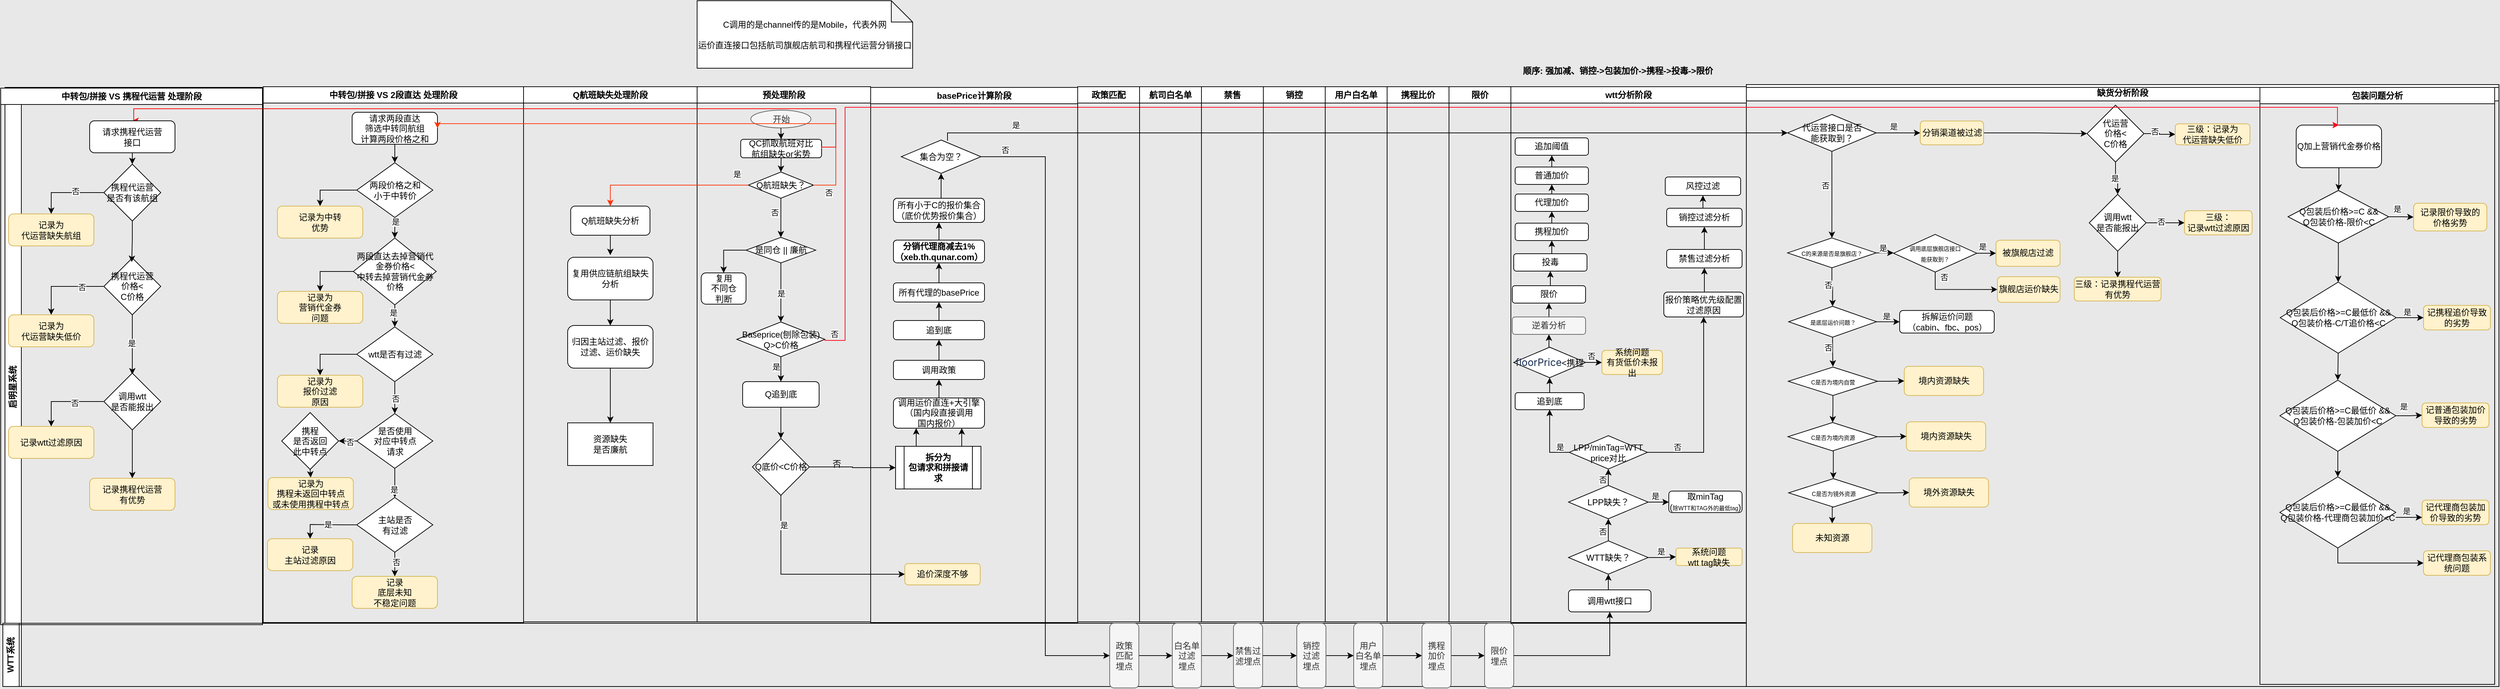 <mxfile version="24.2.3" type="github">
  <diagram name="第 1 页" id="u_vAOpGsMa_A65YqHHI3">
    <mxGraphModel dx="5798" dy="-3254" grid="0" gridSize="10" guides="1" tooltips="1" connect="1" arrows="1" fold="1" page="0" pageScale="1" pageWidth="827" pageHeight="1169" background="#e8e8e8" math="0" shadow="0">
      <root>
        <mxCell id="0" />
        <mxCell id="1" parent="0" />
        <mxCell id="nK9u0oX0gmOxHQUqsbgI-50" value="缺货分析阶段" style="swimlane;whiteSpace=wrap;html=1;startSize=23;" parent="1" vertex="1">
          <mxGeometry x="-1600" y="4272" width="1058" height="847" as="geometry" />
        </mxCell>
        <mxCell id="D_FfMdJ6p0i8hThaexkr-1" value="启明星系统" style="swimlane;horizontal=0;whiteSpace=wrap;html=1;" parent="nK9u0oX0gmOxHQUqsbgI-50" vertex="1">
          <mxGeometry x="-2448" y="4" width="3506" height="843" as="geometry" />
        </mxCell>
        <mxCell id="CMpfSC7A6ncqSUkJLKif-147" value="境内资源缺失" style="rounded=1;whiteSpace=wrap;html=1;fillColor=#fff2cc;strokeColor=#d6b656;" parent="D_FfMdJ6p0i8hThaexkr-1" vertex="1">
          <mxGeometry x="2673" y="470.5" width="111.5" height="41" as="geometry" />
        </mxCell>
        <mxCell id="f9QR-6WSmLVrbqDejWmz-19" style="edgeStyle=orthogonalEdgeStyle;rounded=0;orthogonalLoop=1;jettySize=auto;html=1;exitX=0.5;exitY=1;exitDx=0;exitDy=0;entryX=0;entryY=0.5;entryDx=0;entryDy=0;" parent="D_FfMdJ6p0i8hThaexkr-1" source="f9QR-6WSmLVrbqDejWmz-2" target="f9QR-6WSmLVrbqDejWmz-13" edge="1">
          <mxGeometry relative="1" as="geometry" />
        </mxCell>
        <mxCell id="f9QR-6WSmLVrbqDejWmz-20" value="否" style="edgeLabel;html=1;align=center;verticalAlign=middle;resizable=0;points=[];" parent="f9QR-6WSmLVrbqDejWmz-19" vertex="1" connectable="0">
          <mxGeometry x="0.445" y="-2" relative="1" as="geometry">
            <mxPoint x="-44" y="-20" as="offset" />
          </mxGeometry>
        </mxCell>
        <mxCell id="f9QR-6WSmLVrbqDejWmz-2" value="&lt;div&gt;&lt;font style=&quot;font-size: 8px;&quot;&gt;调用底层旗舰店接口&lt;br&gt;能获取到？&lt;/font&gt;&lt;br&gt;&lt;/div&gt;" style="rhombus;whiteSpace=wrap;html=1;" parent="D_FfMdJ6p0i8hThaexkr-1" vertex="1">
          <mxGeometry x="2655" y="206.83" width="117" height="53" as="geometry" />
        </mxCell>
        <mxCell id="f9QR-6WSmLVrbqDejWmz-3" value="被旗舰店过滤" style="rounded=1;whiteSpace=wrap;html=1;fillColor=#fff2cc;strokeColor=#d6b656;" parent="D_FfMdJ6p0i8hThaexkr-1" vertex="1">
          <mxGeometry x="2799" y="214.96" width="90" height="36.75" as="geometry" />
        </mxCell>
        <mxCell id="f9QR-6WSmLVrbqDejWmz-4" style="edgeStyle=orthogonalEdgeStyle;rounded=0;orthogonalLoop=1;jettySize=auto;html=1;exitX=1;exitY=0.5;exitDx=0;exitDy=0;entryX=0;entryY=0.5;entryDx=0;entryDy=0;" parent="D_FfMdJ6p0i8hThaexkr-1" source="f9QR-6WSmLVrbqDejWmz-2" target="f9QR-6WSmLVrbqDejWmz-3" edge="1">
          <mxGeometry relative="1" as="geometry" />
        </mxCell>
        <mxCell id="f9QR-6WSmLVrbqDejWmz-5" value="是" style="edgeLabel;html=1;align=center;verticalAlign=middle;resizable=0;points=[];" parent="f9QR-6WSmLVrbqDejWmz-4" vertex="1" connectable="0">
          <mxGeometry x="-0.326" y="-2" relative="1" as="geometry">
            <mxPoint x="-1" y="-12" as="offset" />
          </mxGeometry>
        </mxCell>
        <mxCell id="CMpfSC7A6ncqSUkJLKif-157" value="境内资源缺失" style="rounded=1;whiteSpace=wrap;html=1;fillColor=#fff2cc;strokeColor=#d6b656;" parent="D_FfMdJ6p0i8hThaexkr-1" vertex="1">
          <mxGeometry x="2670" y="392.5" width="111.5" height="41" as="geometry" />
        </mxCell>
        <mxCell id="f9QR-6WSmLVrbqDejWmz-12" style="edgeStyle=orthogonalEdgeStyle;rounded=0;orthogonalLoop=1;jettySize=auto;html=1;exitX=1;exitY=0.5;exitDx=0;exitDy=0;entryX=0;entryY=0.5;entryDx=0;entryDy=0;" parent="D_FfMdJ6p0i8hThaexkr-1" source="f9QR-6WSmLVrbqDejWmz-8" target="f9QR-6WSmLVrbqDejWmz-2" edge="1">
          <mxGeometry relative="1" as="geometry" />
        </mxCell>
        <mxCell id="f9QR-6WSmLVrbqDejWmz-16" value="是" style="edgeLabel;html=1;align=center;verticalAlign=middle;resizable=0;points=[];" parent="f9QR-6WSmLVrbqDejWmz-12" vertex="1" connectable="0">
          <mxGeometry x="-0.435" y="-1" relative="1" as="geometry">
            <mxPoint x="2" y="-8" as="offset" />
          </mxGeometry>
        </mxCell>
        <mxCell id="f9QR-6WSmLVrbqDejWmz-21" style="edgeStyle=orthogonalEdgeStyle;rounded=0;orthogonalLoop=1;jettySize=auto;html=1;exitX=0.5;exitY=1;exitDx=0;exitDy=0;entryX=0.5;entryY=0;entryDx=0;entryDy=0;" parent="D_FfMdJ6p0i8hThaexkr-1" source="f9QR-6WSmLVrbqDejWmz-8" target="f9QR-6WSmLVrbqDejWmz-18" edge="1">
          <mxGeometry relative="1" as="geometry" />
        </mxCell>
        <mxCell id="f9QR-6WSmLVrbqDejWmz-25" value="否" style="edgeLabel;html=1;align=center;verticalAlign=middle;resizable=0;points=[];" parent="f9QR-6WSmLVrbqDejWmz-21" vertex="1" connectable="0">
          <mxGeometry x="0.026" y="-1" relative="1" as="geometry">
            <mxPoint x="-6" y="-4" as="offset" />
          </mxGeometry>
        </mxCell>
        <mxCell id="f9QR-6WSmLVrbqDejWmz-8" value="&lt;span style=&quot;font-size: 8px;&quot;&gt;C的来源是否是旗舰店？&lt;/span&gt;" style="rhombus;whiteSpace=wrap;html=1;" parent="D_FfMdJ6p0i8hThaexkr-1" vertex="1">
          <mxGeometry x="2506" y="211.83" width="124.5" height="42" as="geometry" />
        </mxCell>
        <mxCell id="f9QR-6WSmLVrbqDejWmz-13" value="旗舰店运价缺失" style="rounded=1;whiteSpace=wrap;html=1;fillColor=#fff2cc;strokeColor=#d6b656;" parent="D_FfMdJ6p0i8hThaexkr-1" vertex="1">
          <mxGeometry x="2801" y="266.33" width="88" height="36" as="geometry" />
        </mxCell>
        <mxCell id="f9QR-6WSmLVrbqDejWmz-17" value="拆解运价问题&lt;div&gt;（cabin、fbc、pos）&lt;/div&gt;" style="rounded=1;whiteSpace=wrap;html=1;" parent="D_FfMdJ6p0i8hThaexkr-1" vertex="1">
          <mxGeometry x="2663.5" y="313.88" width="133" height="31.75" as="geometry" />
        </mxCell>
        <mxCell id="f9QR-6WSmLVrbqDejWmz-22" style="edgeStyle=orthogonalEdgeStyle;rounded=0;orthogonalLoop=1;jettySize=auto;html=1;exitX=1;exitY=0.5;exitDx=0;exitDy=0;entryX=0;entryY=0.5;entryDx=0;entryDy=0;" parent="D_FfMdJ6p0i8hThaexkr-1" source="f9QR-6WSmLVrbqDejWmz-18" target="f9QR-6WSmLVrbqDejWmz-17" edge="1">
          <mxGeometry relative="1" as="geometry" />
        </mxCell>
        <mxCell id="f9QR-6WSmLVrbqDejWmz-24" value="是" style="edgeLabel;html=1;align=center;verticalAlign=middle;resizable=0;points=[];" parent="f9QR-6WSmLVrbqDejWmz-22" vertex="1" connectable="0">
          <mxGeometry x="0.088" y="1" relative="1" as="geometry">
            <mxPoint x="-4" y="-7" as="offset" />
          </mxGeometry>
        </mxCell>
        <mxCell id="f9QR-6WSmLVrbqDejWmz-18" value="&lt;span style=&quot;font-size: 8px;&quot;&gt;是底层运价问题？&lt;/span&gt;" style="rhombus;whiteSpace=wrap;html=1;" parent="D_FfMdJ6p0i8hThaexkr-1" vertex="1">
          <mxGeometry x="2507.5" y="308" width="123.5" height="43.5" as="geometry" />
        </mxCell>
        <mxCell id="f9QR-6WSmLVrbqDejWmz-32" value="" style="edgeStyle=orthogonalEdgeStyle;rounded=0;orthogonalLoop=1;jettySize=auto;html=1;" parent="D_FfMdJ6p0i8hThaexkr-1" source="f9QR-6WSmLVrbqDejWmz-26" target="f9QR-6WSmLVrbqDejWmz-31" edge="1">
          <mxGeometry relative="1" as="geometry" />
        </mxCell>
        <mxCell id="f9QR-6WSmLVrbqDejWmz-90" style="edgeStyle=orthogonalEdgeStyle;rounded=0;orthogonalLoop=1;jettySize=auto;html=1;exitX=1;exitY=0.5;exitDx=0;exitDy=0;" parent="D_FfMdJ6p0i8hThaexkr-1" source="f9QR-6WSmLVrbqDejWmz-26" target="CMpfSC7A6ncqSUkJLKif-157" edge="1">
          <mxGeometry relative="1" as="geometry" />
        </mxCell>
        <mxCell id="f9QR-6WSmLVrbqDejWmz-26" value="&lt;span style=&quot;font-size: 8px;&quot;&gt;C是否为境内自营&lt;/span&gt;" style="rhombus;whiteSpace=wrap;html=1;" parent="D_FfMdJ6p0i8hThaexkr-1" vertex="1">
          <mxGeometry x="2507" y="393.5" width="125.5" height="40" as="geometry" />
        </mxCell>
        <mxCell id="f9QR-6WSmLVrbqDejWmz-29" style="edgeStyle=orthogonalEdgeStyle;rounded=0;orthogonalLoop=1;jettySize=auto;html=1;exitX=0.5;exitY=1;exitDx=0;exitDy=0;entryX=0.5;entryY=-0.016;entryDx=0;entryDy=0;entryPerimeter=0;" parent="D_FfMdJ6p0i8hThaexkr-1" source="f9QR-6WSmLVrbqDejWmz-18" target="f9QR-6WSmLVrbqDejWmz-26" edge="1">
          <mxGeometry relative="1" as="geometry" />
        </mxCell>
        <mxCell id="f9QR-6WSmLVrbqDejWmz-30" value="否" style="edgeLabel;html=1;align=center;verticalAlign=middle;resizable=0;points=[];" parent="f9QR-6WSmLVrbqDejWmz-29" vertex="1" connectable="0">
          <mxGeometry x="-0.411" relative="1" as="geometry">
            <mxPoint x="-7" y="2" as="offset" />
          </mxGeometry>
        </mxCell>
        <mxCell id="Fc1ScWfCSrpP2nkaMIbw-38" value="&lt;font style=&quot;font-size: 12px;&quot;&gt;&lt;font style=&quot;&quot;&gt;代运营接口是否&lt;br&gt;&lt;/font&gt;&lt;font style=&quot;&quot;&gt;能获取到？&lt;/font&gt;&lt;/font&gt;" style="rhombus;whiteSpace=wrap;html=1;" parent="D_FfMdJ6p0i8hThaexkr-1" vertex="1">
          <mxGeometry x="2506" y="38" width="124.5" height="52" as="geometry" />
        </mxCell>
        <mxCell id="f9QR-6WSmLVrbqDejWmz-9" style="edgeStyle=orthogonalEdgeStyle;rounded=0;orthogonalLoop=1;jettySize=auto;html=1;exitX=0.5;exitY=1;exitDx=0;exitDy=0;" parent="D_FfMdJ6p0i8hThaexkr-1" source="Fc1ScWfCSrpP2nkaMIbw-38" target="f9QR-6WSmLVrbqDejWmz-8" edge="1">
          <mxGeometry relative="1" as="geometry" />
        </mxCell>
        <mxCell id="f9QR-6WSmLVrbqDejWmz-10" value="否" style="edgeLabel;html=1;align=center;verticalAlign=middle;resizable=0;points=[];" parent="f9QR-6WSmLVrbqDejWmz-9" vertex="1" connectable="0">
          <mxGeometry x="-0.272" y="1" relative="1" as="geometry">
            <mxPoint x="-11" y="3" as="offset" />
          </mxGeometry>
        </mxCell>
        <mxCell id="csmRU1v5mNoPCmEhH9a8-119" style="edgeStyle=orthogonalEdgeStyle;rounded=0;orthogonalLoop=1;jettySize=auto;html=1;" edge="1" parent="D_FfMdJ6p0i8hThaexkr-1" source="CMpfSC7A6ncqSUkJLKif-66" target="csmRU1v5mNoPCmEhH9a8-93">
          <mxGeometry relative="1" as="geometry" />
        </mxCell>
        <mxCell id="CMpfSC7A6ncqSUkJLKif-66" value="分销渠道被过滤" style="rounded=1;whiteSpace=wrap;html=1;fillColor=#fff2cc;strokeColor=#d6b656;" parent="D_FfMdJ6p0i8hThaexkr-1" vertex="1">
          <mxGeometry x="2692.5" y="47.25" width="89" height="33.5" as="geometry" />
        </mxCell>
        <mxCell id="CMpfSC7A6ncqSUkJLKif-67" style="edgeStyle=orthogonalEdgeStyle;rounded=0;orthogonalLoop=1;jettySize=auto;html=1;exitX=1;exitY=0.5;exitDx=0;exitDy=0;entryX=0;entryY=0.5;entryDx=0;entryDy=0;" parent="D_FfMdJ6p0i8hThaexkr-1" source="Fc1ScWfCSrpP2nkaMIbw-38" target="CMpfSC7A6ncqSUkJLKif-66" edge="1">
          <mxGeometry relative="1" as="geometry" />
        </mxCell>
        <mxCell id="CMpfSC7A6ncqSUkJLKif-68" value="是" style="edgeLabel;html=1;align=center;verticalAlign=middle;resizable=0;points=[];" parent="CMpfSC7A6ncqSUkJLKif-67" vertex="1" connectable="0">
          <mxGeometry x="-0.326" y="-2" relative="1" as="geometry">
            <mxPoint x="3" y="-11" as="offset" />
          </mxGeometry>
        </mxCell>
        <mxCell id="f9QR-6WSmLVrbqDejWmz-34" style="edgeStyle=orthogonalEdgeStyle;rounded=0;orthogonalLoop=1;jettySize=auto;html=1;exitX=0.5;exitY=1;exitDx=0;exitDy=0;entryX=0.5;entryY=0;entryDx=0;entryDy=0;" parent="D_FfMdJ6p0i8hThaexkr-1" source="f9QR-6WSmLVrbqDejWmz-31" target="f9QR-6WSmLVrbqDejWmz-33" edge="1">
          <mxGeometry relative="1" as="geometry" />
        </mxCell>
        <mxCell id="f9QR-6WSmLVrbqDejWmz-91" style="edgeStyle=orthogonalEdgeStyle;rounded=0;orthogonalLoop=1;jettySize=auto;html=1;exitX=1;exitY=0.5;exitDx=0;exitDy=0;entryX=0;entryY=0.5;entryDx=0;entryDy=0;" parent="D_FfMdJ6p0i8hThaexkr-1" source="f9QR-6WSmLVrbqDejWmz-31" target="CMpfSC7A6ncqSUkJLKif-147" edge="1">
          <mxGeometry relative="1" as="geometry" />
        </mxCell>
        <mxCell id="f9QR-6WSmLVrbqDejWmz-31" value="&lt;span style=&quot;font-size: 8px;&quot;&gt;C是否为境内资源&lt;/span&gt;" style="rhombus;whiteSpace=wrap;html=1;" parent="D_FfMdJ6p0i8hThaexkr-1" vertex="1">
          <mxGeometry x="2506.5" y="471.5" width="125.5" height="40" as="geometry" />
        </mxCell>
        <mxCell id="f9QR-6WSmLVrbqDejWmz-92" style="edgeStyle=orthogonalEdgeStyle;rounded=0;orthogonalLoop=1;jettySize=auto;html=1;exitX=1;exitY=0.5;exitDx=0;exitDy=0;entryX=0;entryY=0.5;entryDx=0;entryDy=0;" parent="D_FfMdJ6p0i8hThaexkr-1" source="f9QR-6WSmLVrbqDejWmz-33" target="f9QR-6WSmLVrbqDejWmz-89" edge="1">
          <mxGeometry relative="1" as="geometry" />
        </mxCell>
        <mxCell id="f9QR-6WSmLVrbqDejWmz-93" style="edgeStyle=orthogonalEdgeStyle;rounded=0;orthogonalLoop=1;jettySize=auto;html=1;exitX=0.5;exitY=1;exitDx=0;exitDy=0;entryX=0.5;entryY=0;entryDx=0;entryDy=0;" parent="D_FfMdJ6p0i8hThaexkr-1" source="f9QR-6WSmLVrbqDejWmz-33" target="f9QR-6WSmLVrbqDejWmz-88" edge="1">
          <mxGeometry relative="1" as="geometry" />
        </mxCell>
        <mxCell id="f9QR-6WSmLVrbqDejWmz-33" value="&lt;span style=&quot;font-size: 8px;&quot;&gt;C是否为镜外资源&lt;/span&gt;" style="rhombus;whiteSpace=wrap;html=1;" parent="D_FfMdJ6p0i8hThaexkr-1" vertex="1">
          <mxGeometry x="2507.5" y="550.5" width="125.5" height="40" as="geometry" />
        </mxCell>
        <mxCell id="f9QR-6WSmLVrbqDejWmz-88" value="未知资源" style="rounded=1;whiteSpace=wrap;html=1;fillColor=#fff2cc;strokeColor=#d6b656;" parent="D_FfMdJ6p0i8hThaexkr-1" vertex="1">
          <mxGeometry x="2513" y="613.5" width="111.5" height="41" as="geometry" />
        </mxCell>
        <mxCell id="f9QR-6WSmLVrbqDejWmz-89" value="境外资源缺失" style="rounded=1;whiteSpace=wrap;html=1;fillColor=#fff2cc;strokeColor=#d6b656;" parent="D_FfMdJ6p0i8hThaexkr-1" vertex="1">
          <mxGeometry x="2677" y="549.5" width="111.5" height="41" as="geometry" />
        </mxCell>
        <mxCell id="csmRU1v5mNoPCmEhH9a8-73" value="&lt;b&gt;分销代理商减去1%（xeb.th.qunar.com）&lt;/b&gt;" style="rounded=1;whiteSpace=wrap;html=1;" vertex="1" parent="D_FfMdJ6p0i8hThaexkr-1">
          <mxGeometry x="1249" y="214.83" width="128" height="32" as="geometry" />
        </mxCell>
        <mxCell id="csmRU1v5mNoPCmEhH9a8-91" style="edgeStyle=orthogonalEdgeStyle;rounded=0;orthogonalLoop=1;jettySize=auto;html=1;exitX=0.5;exitY=1;exitDx=0;exitDy=0;entryX=0.5;entryY=0;entryDx=0;entryDy=0;" edge="1" source="csmRU1v5mNoPCmEhH9a8-93" parent="D_FfMdJ6p0i8hThaexkr-1" target="csmRU1v5mNoPCmEhH9a8-98">
          <mxGeometry relative="1" as="geometry">
            <mxPoint x="2888" y="487.38" as="targetPoint" />
          </mxGeometry>
        </mxCell>
        <mxCell id="csmRU1v5mNoPCmEhH9a8-92" value="是" style="edgeLabel;html=1;align=center;verticalAlign=middle;resizable=0;points=[];" vertex="1" connectable="0" parent="csmRU1v5mNoPCmEhH9a8-91">
          <mxGeometry x="-0.071" y="-1" relative="1" as="geometry">
            <mxPoint as="offset" />
          </mxGeometry>
        </mxCell>
        <mxCell id="csmRU1v5mNoPCmEhH9a8-118" style="edgeStyle=orthogonalEdgeStyle;rounded=0;orthogonalLoop=1;jettySize=auto;html=1;exitX=1;exitY=0.5;exitDx=0;exitDy=0;entryX=0;entryY=0.5;entryDx=0;entryDy=0;" edge="1" parent="D_FfMdJ6p0i8hThaexkr-1" source="csmRU1v5mNoPCmEhH9a8-93" target="csmRU1v5mNoPCmEhH9a8-94">
          <mxGeometry relative="1" as="geometry" />
        </mxCell>
        <mxCell id="csmRU1v5mNoPCmEhH9a8-120" value="否" style="edgeLabel;html=1;align=center;verticalAlign=middle;resizable=0;points=[];" vertex="1" connectable="0" parent="csmRU1v5mNoPCmEhH9a8-118">
          <mxGeometry x="-0.338" y="3" relative="1" as="geometry">
            <mxPoint as="offset" />
          </mxGeometry>
        </mxCell>
        <mxCell id="csmRU1v5mNoPCmEhH9a8-93" value="代运营&lt;br&gt;价格&amp;lt;&lt;br&gt;C价格" style="rhombus;whiteSpace=wrap;html=1;" vertex="1" parent="D_FfMdJ6p0i8hThaexkr-1">
          <mxGeometry x="2927" y="25" width="80" height="80" as="geometry" />
        </mxCell>
        <mxCell id="csmRU1v5mNoPCmEhH9a8-94" value="三级：记录为&lt;br&gt;代运营缺失低价" style="rounded=1;whiteSpace=wrap;html=1;fillColor=#fff2cc;strokeColor=#d6b656;" vertex="1" parent="D_FfMdJ6p0i8hThaexkr-1">
          <mxGeometry x="3051" y="51.25" width="105" height="29.5" as="geometry" />
        </mxCell>
        <mxCell id="csmRU1v5mNoPCmEhH9a8-97" style="edgeStyle=orthogonalEdgeStyle;rounded=0;orthogonalLoop=1;jettySize=auto;html=1;exitX=0.5;exitY=1;exitDx=0;exitDy=0;" edge="1" source="csmRU1v5mNoPCmEhH9a8-98" parent="D_FfMdJ6p0i8hThaexkr-1">
          <mxGeometry relative="1" as="geometry">
            <mxPoint x="2970" y="267.75" as="targetPoint" />
          </mxGeometry>
        </mxCell>
        <mxCell id="csmRU1v5mNoPCmEhH9a8-117" style="edgeStyle=orthogonalEdgeStyle;rounded=0;orthogonalLoop=1;jettySize=auto;html=1;exitX=1;exitY=0.5;exitDx=0;exitDy=0;" edge="1" parent="D_FfMdJ6p0i8hThaexkr-1" source="csmRU1v5mNoPCmEhH9a8-98" target="csmRU1v5mNoPCmEhH9a8-99">
          <mxGeometry relative="1" as="geometry" />
        </mxCell>
        <mxCell id="csmRU1v5mNoPCmEhH9a8-121" value="否" style="edgeLabel;html=1;align=center;verticalAlign=middle;resizable=0;points=[];" vertex="1" connectable="0" parent="csmRU1v5mNoPCmEhH9a8-117">
          <mxGeometry x="-0.235" y="2" relative="1" as="geometry">
            <mxPoint as="offset" />
          </mxGeometry>
        </mxCell>
        <mxCell id="csmRU1v5mNoPCmEhH9a8-98" value="调用wtt&lt;br&gt;是否能报出" style="rhombus;whiteSpace=wrap;html=1;" vertex="1" parent="D_FfMdJ6p0i8hThaexkr-1">
          <mxGeometry x="2930" y="150.46" width="80" height="80" as="geometry" />
        </mxCell>
        <mxCell id="csmRU1v5mNoPCmEhH9a8-99" value="三级：&lt;br&gt;记录wtt过滤原因" style="rounded=1;whiteSpace=wrap;html=1;fillColor=#fff2cc;strokeColor=#d6b656;" vertex="1" parent="D_FfMdJ6p0i8hThaexkr-1">
          <mxGeometry x="3064" y="173.46" width="95" height="34" as="geometry" />
        </mxCell>
        <mxCell id="csmRU1v5mNoPCmEhH9a8-100" value="三级：记录携程代运营&lt;br&gt;有优势" style="rounded=1;whiteSpace=wrap;html=1;fillColor=#fff2cc;strokeColor=#d6b656;" vertex="1" parent="D_FfMdJ6p0i8hThaexkr-1">
          <mxGeometry x="2909" y="267" width="122" height="33.5" as="geometry" />
        </mxCell>
        <mxCell id="nK9u0oX0gmOxHQUqsbgI-34" value="包装问题分析" style="swimlane;whiteSpace=wrap;html=1;startSize=23;" parent="D_FfMdJ6p0i8hThaexkr-1" vertex="1">
          <mxGeometry x="3170" width="330" height="840" as="geometry" />
        </mxCell>
        <mxCell id="nK9u0oX0gmOxHQUqsbgI-41" style="edgeStyle=orthogonalEdgeStyle;rounded=0;orthogonalLoop=1;jettySize=auto;html=1;exitX=1;exitY=0.5;exitDx=0;exitDy=0;" parent="nK9u0oX0gmOxHQUqsbgI-34" source="nK9u0oX0gmOxHQUqsbgI-43" target="nK9u0oX0gmOxHQUqsbgI-44" edge="1">
          <mxGeometry relative="1" as="geometry" />
        </mxCell>
        <mxCell id="CMpfSC7A6ncqSUkJLKif-99" value="是" style="edgeLabel;html=1;align=center;verticalAlign=middle;resizable=0;points=[];" parent="nK9u0oX0gmOxHQUqsbgI-41" vertex="1" connectable="0">
          <mxGeometry x="-0.193" y="2" relative="1" as="geometry">
            <mxPoint x="-3" y="-9" as="offset" />
          </mxGeometry>
        </mxCell>
        <mxCell id="nK9u0oX0gmOxHQUqsbgI-42" style="edgeStyle=orthogonalEdgeStyle;rounded=0;orthogonalLoop=1;jettySize=auto;html=1;exitX=0.5;exitY=1;exitDx=0;exitDy=0;" parent="nK9u0oX0gmOxHQUqsbgI-34" source="nK9u0oX0gmOxHQUqsbgI-43" target="nK9u0oX0gmOxHQUqsbgI-47" edge="1">
          <mxGeometry relative="1" as="geometry" />
        </mxCell>
        <mxCell id="nK9u0oX0gmOxHQUqsbgI-43" value="Q包装后价格&amp;gt;=C &amp;amp;&amp;amp;&lt;br&gt;Q包装价格-限价&amp;lt;C" style="rhombus;whiteSpace=wrap;html=1;" parent="nK9u0oX0gmOxHQUqsbgI-34" vertex="1">
          <mxGeometry x="39.5" y="145" width="141.5" height="74" as="geometry" />
        </mxCell>
        <mxCell id="nK9u0oX0gmOxHQUqsbgI-44" value="记录限价导致的&lt;br&gt;价格劣势" style="rounded=1;whiteSpace=wrap;html=1;fillColor=#fff2cc;strokeColor=#d6b656;" parent="nK9u0oX0gmOxHQUqsbgI-34" vertex="1">
          <mxGeometry x="216" y="163" width="103" height="39" as="geometry" />
        </mxCell>
        <mxCell id="nK9u0oX0gmOxHQUqsbgI-45" value="记携程追价导致&lt;br&gt;的劣势" style="rounded=1;whiteSpace=wrap;html=1;fillColor=#fff2cc;strokeColor=#d6b656;" parent="nK9u0oX0gmOxHQUqsbgI-34" vertex="1">
          <mxGeometry x="230" y="306.75" width="94" height="34.5" as="geometry" />
        </mxCell>
        <mxCell id="CMpfSC7A6ncqSUkJLKif-97" style="edgeStyle=orthogonalEdgeStyle;rounded=0;orthogonalLoop=1;jettySize=auto;html=1;exitX=1;exitY=0.5;exitDx=0;exitDy=0;entryX=0;entryY=0.5;entryDx=0;entryDy=0;" parent="nK9u0oX0gmOxHQUqsbgI-34" source="nK9u0oX0gmOxHQUqsbgI-47" target="nK9u0oX0gmOxHQUqsbgI-45" edge="1">
          <mxGeometry relative="1" as="geometry" />
        </mxCell>
        <mxCell id="CMpfSC7A6ncqSUkJLKif-100" value="是" style="edgeLabel;html=1;align=center;verticalAlign=middle;resizable=0;points=[];" parent="CMpfSC7A6ncqSUkJLKif-97" vertex="1" connectable="0">
          <mxGeometry x="-0.209" y="1" relative="1" as="geometry">
            <mxPoint y="-7" as="offset" />
          </mxGeometry>
        </mxCell>
        <mxCell id="CMpfSC7A6ncqSUkJLKif-104" style="edgeStyle=orthogonalEdgeStyle;rounded=0;orthogonalLoop=1;jettySize=auto;html=1;exitX=0.5;exitY=1;exitDx=0;exitDy=0;entryX=0.5;entryY=0;entryDx=0;entryDy=0;" parent="nK9u0oX0gmOxHQUqsbgI-34" source="nK9u0oX0gmOxHQUqsbgI-47" target="CMpfSC7A6ncqSUkJLKif-101" edge="1">
          <mxGeometry relative="1" as="geometry" />
        </mxCell>
        <mxCell id="nK9u0oX0gmOxHQUqsbgI-47" value="Q包装后价格&amp;gt;=C最低价 &amp;amp;&amp;amp;&lt;br&gt;Q包装价格-C/T追价格&amp;lt;C" style="rhombus;whiteSpace=wrap;html=1;" parent="nK9u0oX0gmOxHQUqsbgI-34" vertex="1">
          <mxGeometry x="28.5" y="274" width="163" height="100" as="geometry" />
        </mxCell>
        <mxCell id="CMpfSC7A6ncqSUkJLKif-103" style="edgeStyle=orthogonalEdgeStyle;rounded=0;orthogonalLoop=1;jettySize=auto;html=1;exitX=1;exitY=0.5;exitDx=0;exitDy=0;" parent="nK9u0oX0gmOxHQUqsbgI-34" source="CMpfSC7A6ncqSUkJLKif-101" target="CMpfSC7A6ncqSUkJLKif-102" edge="1">
          <mxGeometry relative="1" as="geometry" />
        </mxCell>
        <mxCell id="CMpfSC7A6ncqSUkJLKif-109" style="edgeStyle=orthogonalEdgeStyle;rounded=0;orthogonalLoop=1;jettySize=auto;html=1;exitX=0.5;exitY=1;exitDx=0;exitDy=0;entryX=0.5;entryY=0;entryDx=0;entryDy=0;" parent="nK9u0oX0gmOxHQUqsbgI-34" source="CMpfSC7A6ncqSUkJLKif-101" target="CMpfSC7A6ncqSUkJLKif-105" edge="1">
          <mxGeometry relative="1" as="geometry" />
        </mxCell>
        <mxCell id="CMpfSC7A6ncqSUkJLKif-101" value="Q包装后价格&amp;gt;=C最低价 &amp;amp;&amp;amp;&lt;br&gt;Q包装价格-包装加价&amp;lt;C" style="rhombus;whiteSpace=wrap;html=1;" parent="nK9u0oX0gmOxHQUqsbgI-34" vertex="1">
          <mxGeometry x="28" y="412" width="163" height="100" as="geometry" />
        </mxCell>
        <mxCell id="CMpfSC7A6ncqSUkJLKif-102" value="记普通包装加价导致的劣势" style="rounded=1;whiteSpace=wrap;html=1;fillColor=#fff2cc;strokeColor=#d6b656;" parent="nK9u0oX0gmOxHQUqsbgI-34" vertex="1">
          <mxGeometry x="228" y="444" width="94" height="34.5" as="geometry" />
        </mxCell>
        <mxCell id="CMpfSC7A6ncqSUkJLKif-107" style="edgeStyle=orthogonalEdgeStyle;rounded=0;orthogonalLoop=1;jettySize=auto;html=1;exitX=1;exitY=0.5;exitDx=0;exitDy=0;" parent="nK9u0oX0gmOxHQUqsbgI-34" edge="1">
          <mxGeometry relative="1" as="geometry">
            <mxPoint x="191" y="605" as="sourcePoint" />
            <mxPoint x="228" y="605.067" as="targetPoint" />
          </mxGeometry>
        </mxCell>
        <mxCell id="CMpfSC7A6ncqSUkJLKif-112" value="是" style="edgeLabel;html=1;align=center;verticalAlign=middle;resizable=0;points=[];" parent="CMpfSC7A6ncqSUkJLKif-107" vertex="1" connectable="0">
          <mxGeometry x="-0.389" y="1" relative="1" as="geometry">
            <mxPoint x="3" y="-8" as="offset" />
          </mxGeometry>
        </mxCell>
        <mxCell id="CMpfSC7A6ncqSUkJLKif-115" value="是" style="edgeLabel;html=1;align=center;verticalAlign=middle;resizable=0;points=[];" parent="CMpfSC7A6ncqSUkJLKif-107" vertex="1" connectable="0">
          <mxGeometry x="-0.389" y="1" relative="1" as="geometry">
            <mxPoint x="-1" y="-155" as="offset" />
          </mxGeometry>
        </mxCell>
        <mxCell id="xsKbB9Cp7bhb-5KW6WHk-18" style="edgeStyle=orthogonalEdgeStyle;rounded=0;orthogonalLoop=1;jettySize=auto;html=1;exitX=0.5;exitY=1;exitDx=0;exitDy=0;entryX=0;entryY=0.5;entryDx=0;entryDy=0;" parent="nK9u0oX0gmOxHQUqsbgI-34" source="CMpfSC7A6ncqSUkJLKif-105" target="CMpfSC7A6ncqSUkJLKif-110" edge="1">
          <mxGeometry relative="1" as="geometry" />
        </mxCell>
        <mxCell id="CMpfSC7A6ncqSUkJLKif-105" value="Q包装后价格&amp;gt;=C最低价 &amp;amp;&amp;amp;&lt;br&gt;Q包装价格-代理商包装加价&amp;lt;C" style="rhombus;whiteSpace=wrap;html=1;" parent="nK9u0oX0gmOxHQUqsbgI-34" vertex="1">
          <mxGeometry x="28" y="548" width="163" height="100" as="geometry" />
        </mxCell>
        <mxCell id="CMpfSC7A6ncqSUkJLKif-106" value="记代理商包装加价导致的劣势" style="rounded=1;whiteSpace=wrap;html=1;fillColor=#fff2cc;strokeColor=#d6b656;" parent="nK9u0oX0gmOxHQUqsbgI-34" vertex="1">
          <mxGeometry x="228" y="580.75" width="94" height="34.5" as="geometry" />
        </mxCell>
        <mxCell id="CMpfSC7A6ncqSUkJLKif-110" value="记代理商包装系统问题" style="rounded=1;whiteSpace=wrap;html=1;fillColor=#fff2cc;strokeColor=#d6b656;" parent="nK9u0oX0gmOxHQUqsbgI-34" vertex="1">
          <mxGeometry x="230" y="652" width="94" height="34.5" as="geometry" />
        </mxCell>
        <mxCell id="xsKbB9Cp7bhb-5KW6WHk-17" style="edgeStyle=orthogonalEdgeStyle;rounded=0;orthogonalLoop=1;jettySize=auto;html=1;exitX=0.5;exitY=1;exitDx=0;exitDy=0;" parent="nK9u0oX0gmOxHQUqsbgI-34" source="xsKbB9Cp7bhb-5KW6WHk-15" target="nK9u0oX0gmOxHQUqsbgI-43" edge="1">
          <mxGeometry relative="1" as="geometry" />
        </mxCell>
        <mxCell id="xsKbB9Cp7bhb-5KW6WHk-15" value="Q加上营销代金券价格" style="rounded=1;whiteSpace=wrap;html=1;" parent="nK9u0oX0gmOxHQUqsbgI-34" vertex="1">
          <mxGeometry x="51" y="53" width="120" height="60" as="geometry" />
        </mxCell>
        <mxCell id="Fc1ScWfCSrpP2nkaMIbw-42" value="WTT系统" style="swimlane;horizontal=0;whiteSpace=wrap;html=1;" parent="D_FfMdJ6p0i8hThaexkr-1" vertex="1">
          <mxGeometry x="-3" y="754" width="2451" height="89" as="geometry" />
        </mxCell>
        <mxCell id="Fc1ScWfCSrpP2nkaMIbw-66" style="edgeStyle=orthogonalEdgeStyle;rounded=0;orthogonalLoop=1;jettySize=auto;html=1;exitX=1;exitY=0.5;exitDx=0;exitDy=0;entryX=0;entryY=0.5;entryDx=0;entryDy=0;" parent="Fc1ScWfCSrpP2nkaMIbw-42" source="Fc1ScWfCSrpP2nkaMIbw-45" target="Fc1ScWfCSrpP2nkaMIbw-47" edge="1">
          <mxGeometry relative="1" as="geometry" />
        </mxCell>
        <mxCell id="Fc1ScWfCSrpP2nkaMIbw-45" value="政策&lt;br&gt;匹配&lt;br&gt;埋点" style="rounded=1;whiteSpace=wrap;html=1;fillColor=#f5f5f5;fontColor=#333333;strokeColor=#666666;" parent="Fc1ScWfCSrpP2nkaMIbw-42" vertex="1">
          <mxGeometry x="1556" width="41" height="91" as="geometry" />
        </mxCell>
        <mxCell id="Fc1ScWfCSrpP2nkaMIbw-67" style="edgeStyle=orthogonalEdgeStyle;rounded=0;orthogonalLoop=1;jettySize=auto;html=1;exitX=1;exitY=0.5;exitDx=0;exitDy=0;entryX=0;entryY=0.5;entryDx=0;entryDy=0;" parent="Fc1ScWfCSrpP2nkaMIbw-42" source="Fc1ScWfCSrpP2nkaMIbw-47" target="Fc1ScWfCSrpP2nkaMIbw-48" edge="1">
          <mxGeometry relative="1" as="geometry" />
        </mxCell>
        <mxCell id="Fc1ScWfCSrpP2nkaMIbw-47" value="白名单过滤&lt;br&gt;埋点" style="rounded=1;whiteSpace=wrap;html=1;fillColor=#f5f5f5;fontColor=#333333;strokeColor=#666666;" parent="Fc1ScWfCSrpP2nkaMIbw-42" vertex="1">
          <mxGeometry x="1644" width="41" height="91" as="geometry" />
        </mxCell>
        <mxCell id="Fc1ScWfCSrpP2nkaMIbw-68" style="edgeStyle=orthogonalEdgeStyle;rounded=0;orthogonalLoop=1;jettySize=auto;html=1;exitX=1;exitY=0.5;exitDx=0;exitDy=0;entryX=0;entryY=0.5;entryDx=0;entryDy=0;" parent="Fc1ScWfCSrpP2nkaMIbw-42" source="Fc1ScWfCSrpP2nkaMIbw-48" target="Fc1ScWfCSrpP2nkaMIbw-49" edge="1">
          <mxGeometry relative="1" as="geometry" />
        </mxCell>
        <mxCell id="Fc1ScWfCSrpP2nkaMIbw-48" value="禁售过滤埋点" style="rounded=1;whiteSpace=wrap;html=1;fillColor=#f5f5f5;fontColor=#333333;strokeColor=#666666;" parent="Fc1ScWfCSrpP2nkaMIbw-42" vertex="1">
          <mxGeometry x="1730" width="41" height="91" as="geometry" />
        </mxCell>
        <mxCell id="Fc1ScWfCSrpP2nkaMIbw-69" style="edgeStyle=orthogonalEdgeStyle;rounded=0;orthogonalLoop=1;jettySize=auto;html=1;exitX=1;exitY=0.5;exitDx=0;exitDy=0;entryX=0;entryY=0.5;entryDx=0;entryDy=0;" parent="Fc1ScWfCSrpP2nkaMIbw-42" source="Fc1ScWfCSrpP2nkaMIbw-49" target="Fc1ScWfCSrpP2nkaMIbw-55" edge="1">
          <mxGeometry relative="1" as="geometry" />
        </mxCell>
        <mxCell id="Fc1ScWfCSrpP2nkaMIbw-49" value="销控&lt;br&gt;过滤&lt;br&gt;埋点" style="rounded=1;whiteSpace=wrap;html=1;fillColor=#f5f5f5;fontColor=#333333;strokeColor=#666666;" parent="Fc1ScWfCSrpP2nkaMIbw-42" vertex="1">
          <mxGeometry x="1819" width="41" height="91" as="geometry" />
        </mxCell>
        <mxCell id="Fc1ScWfCSrpP2nkaMIbw-70" style="edgeStyle=orthogonalEdgeStyle;rounded=0;orthogonalLoop=1;jettySize=auto;html=1;exitX=1;exitY=0.5;exitDx=0;exitDy=0;entryX=0;entryY=0.5;entryDx=0;entryDy=0;" parent="Fc1ScWfCSrpP2nkaMIbw-42" source="Fc1ScWfCSrpP2nkaMIbw-55" target="Fc1ScWfCSrpP2nkaMIbw-56" edge="1">
          <mxGeometry relative="1" as="geometry" />
        </mxCell>
        <mxCell id="Fc1ScWfCSrpP2nkaMIbw-55" value="用户&lt;br&gt;白名单&lt;br&gt;埋点" style="rounded=1;whiteSpace=wrap;html=1;fillColor=#f5f5f5;fontColor=#333333;strokeColor=#666666;" parent="Fc1ScWfCSrpP2nkaMIbw-42" vertex="1">
          <mxGeometry x="1899" width="41" height="91" as="geometry" />
        </mxCell>
        <mxCell id="Fc1ScWfCSrpP2nkaMIbw-71" style="edgeStyle=orthogonalEdgeStyle;rounded=0;orthogonalLoop=1;jettySize=auto;html=1;exitX=1;exitY=0.5;exitDx=0;exitDy=0;entryX=0;entryY=0.5;entryDx=0;entryDy=0;" parent="Fc1ScWfCSrpP2nkaMIbw-42" source="Fc1ScWfCSrpP2nkaMIbw-56" target="Fc1ScWfCSrpP2nkaMIbw-57" edge="1">
          <mxGeometry relative="1" as="geometry" />
        </mxCell>
        <mxCell id="Fc1ScWfCSrpP2nkaMIbw-56" value="携程&lt;br&gt;加价&lt;br&gt;埋点" style="rounded=1;whiteSpace=wrap;html=1;fillColor=#f5f5f5;fontColor=#333333;strokeColor=#666666;" parent="Fc1ScWfCSrpP2nkaMIbw-42" vertex="1">
          <mxGeometry x="1995" width="41" height="91" as="geometry" />
        </mxCell>
        <mxCell id="Fc1ScWfCSrpP2nkaMIbw-57" value="限价&lt;br&gt;埋点" style="rounded=1;whiteSpace=wrap;html=1;fillColor=#f5f5f5;fontColor=#333333;strokeColor=#666666;" parent="Fc1ScWfCSrpP2nkaMIbw-42" vertex="1">
          <mxGeometry x="2083" width="41" height="91" as="geometry" />
        </mxCell>
        <mxCell id="CMpfSC7A6ncqSUkJLKif-64" style="edgeStyle=orthogonalEdgeStyle;rounded=0;orthogonalLoop=1;jettySize=auto;html=1;exitX=0.5;exitY=0;exitDx=0;exitDy=0;" parent="D_FfMdJ6p0i8hThaexkr-1" edge="1">
          <mxGeometry relative="1" as="geometry">
            <Array as="points">
              <mxPoint x="1325" y="64.01" />
            </Array>
            <mxPoint x="1325" y="75.01" as="sourcePoint" />
            <mxPoint x="2506" y="64.01" as="targetPoint" />
          </mxGeometry>
        </mxCell>
        <mxCell id="CMpfSC7A6ncqSUkJLKif-65" value="是" style="edgeLabel;html=1;align=center;verticalAlign=middle;resizable=0;points=[];" parent="CMpfSC7A6ncqSUkJLKif-64" vertex="1" connectable="0">
          <mxGeometry x="-0.955" relative="1" as="geometry">
            <mxPoint x="80" y="-11" as="offset" />
          </mxGeometry>
        </mxCell>
        <mxCell id="nK9u0oX0gmOxHQUqsbgI-1" value="预处理阶段" style="swimlane;whiteSpace=wrap;html=1;" parent="1" vertex="1">
          <mxGeometry x="-3075" y="4275" width="244" height="753" as="geometry">
            <mxRectangle x="-806" y="3841" width="95" height="26" as="alternateBounds" />
          </mxGeometry>
        </mxCell>
        <mxCell id="nK9u0oX0gmOxHQUqsbgI-2" style="edgeStyle=orthogonalEdgeStyle;rounded=0;orthogonalLoop=1;jettySize=auto;html=1;exitX=0.5;exitY=1;exitDx=0;exitDy=0;entryX=0.5;entryY=0;entryDx=0;entryDy=0;" parent="nK9u0oX0gmOxHQUqsbgI-1" source="nK9u0oX0gmOxHQUqsbgI-4" target="nK9u0oX0gmOxHQUqsbgI-15" edge="1">
          <mxGeometry relative="1" as="geometry" />
        </mxCell>
        <mxCell id="nK9u0oX0gmOxHQUqsbgI-3" value="是" style="edgeLabel;html=1;align=center;verticalAlign=middle;resizable=0;points=[];" parent="nK9u0oX0gmOxHQUqsbgI-2" vertex="1" connectable="0">
          <mxGeometry x="-0.194" y="1" relative="1" as="geometry">
            <mxPoint x="-8" as="offset" />
          </mxGeometry>
        </mxCell>
        <mxCell id="nK9u0oX0gmOxHQUqsbgI-4" value="Baseprice(刨除包装)&lt;br&gt;Q&amp;gt;C价格" style="rhombus;whiteSpace=wrap;html=1;" parent="nK9u0oX0gmOxHQUqsbgI-1" vertex="1">
          <mxGeometry x="55.84" y="331" width="123.81" height="49" as="geometry" />
        </mxCell>
        <mxCell id="nK9u0oX0gmOxHQUqsbgI-5" value="Q底价&amp;lt;C价格" style="rhombus;whiteSpace=wrap;html=1;" parent="nK9u0oX0gmOxHQUqsbgI-1" vertex="1">
          <mxGeometry x="77.75" y="495" width="80" height="80" as="geometry" />
        </mxCell>
        <mxCell id="xsKbB9Cp7bhb-5KW6WHk-12" style="edgeStyle=orthogonalEdgeStyle;rounded=0;orthogonalLoop=1;jettySize=auto;html=1;exitX=0;exitY=0.5;exitDx=0;exitDy=0;" parent="nK9u0oX0gmOxHQUqsbgI-1" source="nK9u0oX0gmOxHQUqsbgI-11" target="xsKbB9Cp7bhb-5KW6WHk-11" edge="1">
          <mxGeometry relative="1" as="geometry" />
        </mxCell>
        <mxCell id="xsKbB9Cp7bhb-5KW6WHk-13" style="edgeStyle=orthogonalEdgeStyle;rounded=0;orthogonalLoop=1;jettySize=auto;html=1;exitX=0.5;exitY=1;exitDx=0;exitDy=0;" parent="nK9u0oX0gmOxHQUqsbgI-1" source="nK9u0oX0gmOxHQUqsbgI-11" target="nK9u0oX0gmOxHQUqsbgI-4" edge="1">
          <mxGeometry relative="1" as="geometry" />
        </mxCell>
        <mxCell id="xsKbB9Cp7bhb-5KW6WHk-14" value="是" style="edgeLabel;html=1;align=center;verticalAlign=middle;resizable=0;points=[];" parent="xsKbB9Cp7bhb-5KW6WHk-13" vertex="1" connectable="0">
          <mxGeometry x="0.025" relative="1" as="geometry">
            <mxPoint as="offset" />
          </mxGeometry>
        </mxCell>
        <mxCell id="nK9u0oX0gmOxHQUqsbgI-11" value="是同仓 || 廉航" style="rhombus;whiteSpace=wrap;html=1;" parent="nK9u0oX0gmOxHQUqsbgI-1" vertex="1">
          <mxGeometry x="68.75" y="212" width="98" height="36" as="geometry" />
        </mxCell>
        <mxCell id="nK9u0oX0gmOxHQUqsbgI-12" value="开始" style="ellipse;whiteSpace=wrap;html=1;fillColor=#f5f5f5;fontColor=#333333;strokeColor=#666666;" parent="nK9u0oX0gmOxHQUqsbgI-1" vertex="1">
          <mxGeometry x="75.5" y="33" width="84.5" height="25" as="geometry" />
        </mxCell>
        <mxCell id="nK9u0oX0gmOxHQUqsbgI-14" style="edgeStyle=orthogonalEdgeStyle;rounded=0;orthogonalLoop=1;jettySize=auto;html=1;exitX=0.5;exitY=1;exitDx=0;exitDy=0;entryX=0.5;entryY=0;entryDx=0;entryDy=0;" parent="nK9u0oX0gmOxHQUqsbgI-1" source="nK9u0oX0gmOxHQUqsbgI-15" target="nK9u0oX0gmOxHQUqsbgI-5" edge="1">
          <mxGeometry relative="1" as="geometry" />
        </mxCell>
        <mxCell id="nK9u0oX0gmOxHQUqsbgI-15" value="Q追到底" style="rounded=1;whiteSpace=wrap;html=1;" parent="nK9u0oX0gmOxHQUqsbgI-1" vertex="1">
          <mxGeometry x="64" y="415" width="107.5" height="36" as="geometry" />
        </mxCell>
        <mxCell id="N4iluqh-uy1iXuRI0d6J-34" style="edgeStyle=orthogonalEdgeStyle;rounded=0;orthogonalLoop=1;jettySize=auto;html=1;exitX=0.5;exitY=1;exitDx=0;exitDy=0;entryX=0.5;entryY=0;entryDx=0;entryDy=0;" parent="nK9u0oX0gmOxHQUqsbgI-1" source="N4iluqh-uy1iXuRI0d6J-31" target="nK9u0oX0gmOxHQUqsbgI-11" edge="1">
          <mxGeometry relative="1" as="geometry" />
        </mxCell>
        <mxCell id="N4iluqh-uy1iXuRI0d6J-38" value="否" style="edgeLabel;html=1;align=center;verticalAlign=middle;resizable=0;points=[];" parent="N4iluqh-uy1iXuRI0d6J-34" vertex="1" connectable="0">
          <mxGeometry x="-0.26" y="1" relative="1" as="geometry">
            <mxPoint x="-10" y="-1" as="offset" />
          </mxGeometry>
        </mxCell>
        <mxCell id="N4iluqh-uy1iXuRI0d6J-31" value="Q航班缺失？" style="rhombus;whiteSpace=wrap;html=1;" parent="nK9u0oX0gmOxHQUqsbgI-1" vertex="1">
          <mxGeometry x="72" y="120" width="91.5" height="37" as="geometry" />
        </mxCell>
        <mxCell id="N4iluqh-uy1iXuRI0d6J-37" style="edgeStyle=orthogonalEdgeStyle;rounded=0;orthogonalLoop=1;jettySize=auto;html=1;exitX=0.5;exitY=1;exitDx=0;exitDy=0;entryX=0.5;entryY=0;entryDx=0;entryDy=0;" parent="nK9u0oX0gmOxHQUqsbgI-1" source="nK9u0oX0gmOxHQUqsbgI-9" target="N4iluqh-uy1iXuRI0d6J-31" edge="1">
          <mxGeometry relative="1" as="geometry" />
        </mxCell>
        <mxCell id="nK9u0oX0gmOxHQUqsbgI-9" value="QC抓取航班对比&lt;br&gt;航组缺失or劣势" style="rounded=1;whiteSpace=wrap;html=1;" parent="nK9u0oX0gmOxHQUqsbgI-1" vertex="1">
          <mxGeometry x="61.25" y="74" width="113.75" height="26" as="geometry" />
        </mxCell>
        <mxCell id="nK9u0oX0gmOxHQUqsbgI-13" style="edgeStyle=orthogonalEdgeStyle;rounded=0;orthogonalLoop=1;jettySize=auto;html=1;exitX=0.5;exitY=1;exitDx=0;exitDy=0;entryX=0.5;entryY=0;entryDx=0;entryDy=0;" parent="nK9u0oX0gmOxHQUqsbgI-1" source="nK9u0oX0gmOxHQUqsbgI-12" target="nK9u0oX0gmOxHQUqsbgI-9" edge="1">
          <mxGeometry relative="1" as="geometry" />
        </mxCell>
        <mxCell id="xsKbB9Cp7bhb-5KW6WHk-11" value="复用&lt;br&gt;不同仓&lt;br&gt;判断" style="rounded=1;whiteSpace=wrap;html=1;" parent="nK9u0oX0gmOxHQUqsbgI-1" vertex="1">
          <mxGeometry x="5.75" y="262" width="63" height="44" as="geometry" />
        </mxCell>
        <mxCell id="nK9u0oX0gmOxHQUqsbgI-16" value="basePrice计算阶段" style="swimlane;whiteSpace=wrap;html=1;startSize=23;" parent="1" vertex="1">
          <mxGeometry x="-2831" y="4276" width="291" height="753" as="geometry" />
        </mxCell>
        <mxCell id="nK9u0oX0gmOxHQUqsbgI-78" value="追价深度不够" style="rounded=1;whiteSpace=wrap;html=1;fillColor=#fff2cc;strokeColor=#d6b656;" parent="nK9u0oX0gmOxHQUqsbgI-16" vertex="1">
          <mxGeometry x="48" y="670" width="106" height="30" as="geometry" />
        </mxCell>
        <mxCell id="Fc1ScWfCSrpP2nkaMIbw-6" style="edgeStyle=orthogonalEdgeStyle;rounded=0;orthogonalLoop=1;jettySize=auto;html=1;exitX=0.5;exitY=0;exitDx=0;exitDy=0;entryX=0.5;entryY=1;entryDx=0;entryDy=0;" parent="nK9u0oX0gmOxHQUqsbgI-16" source="Fc1ScWfCSrpP2nkaMIbw-1" target="Fc1ScWfCSrpP2nkaMIbw-5" edge="1">
          <mxGeometry relative="1" as="geometry" />
        </mxCell>
        <mxCell id="Fc1ScWfCSrpP2nkaMIbw-1" value="调用运价直连+大引擎&lt;br&gt;（国内段直接调用&lt;br&gt;国内报价）" style="rounded=1;whiteSpace=wrap;html=1;" parent="nK9u0oX0gmOxHQUqsbgI-16" vertex="1">
          <mxGeometry x="32" y="437" width="128" height="42.5" as="geometry" />
        </mxCell>
        <mxCell id="Fc1ScWfCSrpP2nkaMIbw-8" style="edgeStyle=orthogonalEdgeStyle;rounded=0;orthogonalLoop=1;jettySize=auto;html=1;exitX=0.5;exitY=0;exitDx=0;exitDy=0;entryX=0.5;entryY=1;entryDx=0;entryDy=0;" parent="nK9u0oX0gmOxHQUqsbgI-16" source="Fc1ScWfCSrpP2nkaMIbw-5" target="Fc1ScWfCSrpP2nkaMIbw-7" edge="1">
          <mxGeometry relative="1" as="geometry" />
        </mxCell>
        <mxCell id="Fc1ScWfCSrpP2nkaMIbw-5" value="调用政策" style="rounded=1;whiteSpace=wrap;html=1;" parent="nK9u0oX0gmOxHQUqsbgI-16" vertex="1">
          <mxGeometry x="32" y="384" width="128" height="27" as="geometry" />
        </mxCell>
        <mxCell id="Fc1ScWfCSrpP2nkaMIbw-21" style="edgeStyle=orthogonalEdgeStyle;rounded=0;orthogonalLoop=1;jettySize=auto;html=1;exitX=0.5;exitY=0;exitDx=0;exitDy=0;entryX=0.5;entryY=1;entryDx=0;entryDy=0;" parent="nK9u0oX0gmOxHQUqsbgI-16" source="Fc1ScWfCSrpP2nkaMIbw-7" target="Fc1ScWfCSrpP2nkaMIbw-20" edge="1">
          <mxGeometry relative="1" as="geometry" />
        </mxCell>
        <mxCell id="Fc1ScWfCSrpP2nkaMIbw-7" value="追到底" style="rounded=1;whiteSpace=wrap;html=1;" parent="nK9u0oX0gmOxHQUqsbgI-16" vertex="1">
          <mxGeometry x="32" y="328" width="128" height="27" as="geometry" />
        </mxCell>
        <mxCell id="Fc1ScWfCSrpP2nkaMIbw-20" value="所有代理的basePrice" style="rounded=1;whiteSpace=wrap;html=1;" parent="nK9u0oX0gmOxHQUqsbgI-16" vertex="1">
          <mxGeometry x="32" y="275" width="128" height="27" as="geometry" />
        </mxCell>
        <mxCell id="Fc1ScWfCSrpP2nkaMIbw-25" style="edgeStyle=orthogonalEdgeStyle;rounded=0;orthogonalLoop=1;jettySize=auto;html=1;exitX=0.5;exitY=0;exitDx=0;exitDy=0;entryX=0.5;entryY=1;entryDx=0;entryDy=0;" parent="nK9u0oX0gmOxHQUqsbgI-16" source="Fc1ScWfCSrpP2nkaMIbw-22" target="Fc1ScWfCSrpP2nkaMIbw-24" edge="1">
          <mxGeometry relative="1" as="geometry" />
        </mxCell>
        <mxCell id="Fc1ScWfCSrpP2nkaMIbw-22" value="所有小于C的报价集合&lt;br&gt;（底价优势报价集合）" style="rounded=1;whiteSpace=wrap;html=1;" parent="nK9u0oX0gmOxHQUqsbgI-16" vertex="1">
          <mxGeometry x="32" y="156" width="128" height="34" as="geometry" />
        </mxCell>
        <mxCell id="Fc1ScWfCSrpP2nkaMIbw-24" value="集合为空？" style="rhombus;whiteSpace=wrap;html=1;" parent="nK9u0oX0gmOxHQUqsbgI-16" vertex="1">
          <mxGeometry x="43" y="74" width="112" height="47" as="geometry" />
        </mxCell>
        <mxCell id="87Es38IUuHPzmQBuRoQn-64" style="edgeStyle=orthogonalEdgeStyle;rounded=0;orthogonalLoop=1;jettySize=auto;html=1;exitX=0.25;exitY=0;exitDx=0;exitDy=0;entryX=0.25;entryY=1;entryDx=0;entryDy=0;" parent="nK9u0oX0gmOxHQUqsbgI-16" source="87Es38IUuHPzmQBuRoQn-59" target="Fc1ScWfCSrpP2nkaMIbw-1" edge="1">
          <mxGeometry relative="1" as="geometry" />
        </mxCell>
        <mxCell id="87Es38IUuHPzmQBuRoQn-65" style="edgeStyle=orthogonalEdgeStyle;rounded=0;orthogonalLoop=1;jettySize=auto;html=1;exitX=0.75;exitY=0;exitDx=0;exitDy=0;entryX=0.75;entryY=1;entryDx=0;entryDy=0;" parent="nK9u0oX0gmOxHQUqsbgI-16" source="87Es38IUuHPzmQBuRoQn-59" target="Fc1ScWfCSrpP2nkaMIbw-1" edge="1">
          <mxGeometry relative="1" as="geometry" />
        </mxCell>
        <mxCell id="87Es38IUuHPzmQBuRoQn-59" value="&lt;b&gt;拆分为&lt;br&gt;包请求和拼接请求&lt;/b&gt;" style="shape=process;whiteSpace=wrap;html=1;backgroundOutline=1;" parent="nK9u0oX0gmOxHQUqsbgI-16" vertex="1">
          <mxGeometry x="35" y="505" width="120" height="60" as="geometry" />
        </mxCell>
        <mxCell id="nK9u0oX0gmOxHQUqsbgI-74" value="wtt分析阶段" style="swimlane;whiteSpace=wrap;html=1;startSize=23;" parent="1" vertex="1">
          <mxGeometry x="-1931" y="4275" width="331" height="754" as="geometry" />
        </mxCell>
        <mxCell id="Fc1ScWfCSrpP2nkaMIbw-84" style="edgeStyle=orthogonalEdgeStyle;rounded=0;orthogonalLoop=1;jettySize=auto;html=1;exitX=0.5;exitY=0;exitDx=0;exitDy=0;entryX=0.5;entryY=1;entryDx=0;entryDy=0;" parent="nK9u0oX0gmOxHQUqsbgI-74" source="Fc1ScWfCSrpP2nkaMIbw-26" target="Fc1ScWfCSrpP2nkaMIbw-78" edge="1">
          <mxGeometry relative="1" as="geometry" />
        </mxCell>
        <mxCell id="Fc1ScWfCSrpP2nkaMIbw-26" value="调用wtt接口" style="rounded=1;whiteSpace=wrap;html=1;" parent="nK9u0oX0gmOxHQUqsbgI-74" vertex="1">
          <mxGeometry x="81" y="708" width="116" height="31" as="geometry" />
        </mxCell>
        <mxCell id="Fc1ScWfCSrpP2nkaMIbw-86" style="edgeStyle=orthogonalEdgeStyle;rounded=0;orthogonalLoop=1;jettySize=auto;html=1;exitX=1;exitY=0.5;exitDx=0;exitDy=0;" parent="nK9u0oX0gmOxHQUqsbgI-74" source="Fc1ScWfCSrpP2nkaMIbw-78" target="Fc1ScWfCSrpP2nkaMIbw-85" edge="1">
          <mxGeometry relative="1" as="geometry" />
        </mxCell>
        <mxCell id="Fc1ScWfCSrpP2nkaMIbw-87" value="是" style="edgeLabel;html=1;align=center;verticalAlign=middle;resizable=0;points=[];" parent="Fc1ScWfCSrpP2nkaMIbw-86" vertex="1" connectable="0">
          <mxGeometry x="-0.088" y="-1" relative="1" as="geometry">
            <mxPoint y="-10" as="offset" />
          </mxGeometry>
        </mxCell>
        <mxCell id="Fc1ScWfCSrpP2nkaMIbw-90" style="edgeStyle=orthogonalEdgeStyle;rounded=0;orthogonalLoop=1;jettySize=auto;html=1;exitX=0.5;exitY=0;exitDx=0;exitDy=0;entryX=0.5;entryY=1;entryDx=0;entryDy=0;" parent="nK9u0oX0gmOxHQUqsbgI-74" source="Fc1ScWfCSrpP2nkaMIbw-78" target="Fc1ScWfCSrpP2nkaMIbw-89" edge="1">
          <mxGeometry relative="1" as="geometry" />
        </mxCell>
        <mxCell id="Fc1ScWfCSrpP2nkaMIbw-92" value="否" style="edgeLabel;html=1;align=center;verticalAlign=middle;resizable=0;points=[];" parent="Fc1ScWfCSrpP2nkaMIbw-90" vertex="1" connectable="0">
          <mxGeometry x="-0.161" relative="1" as="geometry">
            <mxPoint x="-8" as="offset" />
          </mxGeometry>
        </mxCell>
        <mxCell id="Fc1ScWfCSrpP2nkaMIbw-78" value="WTT缺失？" style="rhombus;whiteSpace=wrap;html=1;" parent="nK9u0oX0gmOxHQUqsbgI-74" vertex="1">
          <mxGeometry x="81" y="639" width="112" height="47" as="geometry" />
        </mxCell>
        <mxCell id="Fc1ScWfCSrpP2nkaMIbw-85" value="系统问题&lt;br&gt;wtt tag缺失" style="rounded=1;whiteSpace=wrap;html=1;fillColor=#fff2cc;strokeColor=#d6b656;" parent="nK9u0oX0gmOxHQUqsbgI-74" vertex="1">
          <mxGeometry x="232" y="649.25" width="93" height="24.5" as="geometry" />
        </mxCell>
        <mxCell id="Fc1ScWfCSrpP2nkaMIbw-100" style="edgeStyle=orthogonalEdgeStyle;rounded=0;orthogonalLoop=1;jettySize=auto;html=1;exitX=1;exitY=0.5;exitDx=0;exitDy=0;entryX=0;entryY=0.5;entryDx=0;entryDy=0;" parent="nK9u0oX0gmOxHQUqsbgI-74" source="Fc1ScWfCSrpP2nkaMIbw-89" target="Fc1ScWfCSrpP2nkaMIbw-93" edge="1">
          <mxGeometry relative="1" as="geometry" />
        </mxCell>
        <mxCell id="Fc1ScWfCSrpP2nkaMIbw-102" value="是" style="edgeLabel;html=1;align=center;verticalAlign=middle;resizable=0;points=[];" parent="Fc1ScWfCSrpP2nkaMIbw-100" vertex="1" connectable="0">
          <mxGeometry x="-0.514" y="3" relative="1" as="geometry">
            <mxPoint x="3" y="-6" as="offset" />
          </mxGeometry>
        </mxCell>
        <mxCell id="Fc1ScWfCSrpP2nkaMIbw-105" style="edgeStyle=orthogonalEdgeStyle;rounded=0;orthogonalLoop=1;jettySize=auto;html=1;exitX=0.5;exitY=0;exitDx=0;exitDy=0;" parent="nK9u0oX0gmOxHQUqsbgI-74" source="Fc1ScWfCSrpP2nkaMIbw-89" target="Fc1ScWfCSrpP2nkaMIbw-104" edge="1">
          <mxGeometry relative="1" as="geometry" />
        </mxCell>
        <mxCell id="Fc1ScWfCSrpP2nkaMIbw-106" value="否" style="edgeLabel;html=1;align=center;verticalAlign=middle;resizable=0;points=[];" parent="Fc1ScWfCSrpP2nkaMIbw-105" vertex="1" connectable="0">
          <mxGeometry x="-0.719" relative="1" as="geometry">
            <mxPoint x="-8" as="offset" />
          </mxGeometry>
        </mxCell>
        <mxCell id="Fc1ScWfCSrpP2nkaMIbw-89" value="LPP缺失？" style="rhombus;whiteSpace=wrap;html=1;" parent="nK9u0oX0gmOxHQUqsbgI-74" vertex="1">
          <mxGeometry x="81" y="561" width="112" height="47" as="geometry" />
        </mxCell>
        <mxCell id="Fc1ScWfCSrpP2nkaMIbw-93" value="取minTag&lt;br&gt;(&lt;font style=&quot;font-size: 8px;&quot;&gt;除WTT和TAG外的最低tag&lt;/font&gt;)" style="rounded=1;whiteSpace=wrap;html=1;" parent="nK9u0oX0gmOxHQUqsbgI-74" vertex="1">
          <mxGeometry x="222" y="569" width="103" height="30.25" as="geometry" />
        </mxCell>
        <mxCell id="Fc1ScWfCSrpP2nkaMIbw-108" style="edgeStyle=orthogonalEdgeStyle;rounded=0;orthogonalLoop=1;jettySize=auto;html=1;exitX=0;exitY=0.5;exitDx=0;exitDy=0;entryX=0.5;entryY=1;entryDx=0;entryDy=0;" parent="nK9u0oX0gmOxHQUqsbgI-74" source="Fc1ScWfCSrpP2nkaMIbw-104" target="Fc1ScWfCSrpP2nkaMIbw-107" edge="1">
          <mxGeometry relative="1" as="geometry" />
        </mxCell>
        <mxCell id="Fc1ScWfCSrpP2nkaMIbw-109" value="是" style="edgeLabel;html=1;align=center;verticalAlign=middle;resizable=0;points=[];" parent="Fc1ScWfCSrpP2nkaMIbw-108" vertex="1" connectable="0">
          <mxGeometry x="-0.703" y="3" relative="1" as="geometry">
            <mxPoint y="-11" as="offset" />
          </mxGeometry>
        </mxCell>
        <mxCell id="Fc1ScWfCSrpP2nkaMIbw-111" style="edgeStyle=orthogonalEdgeStyle;rounded=0;orthogonalLoop=1;jettySize=auto;html=1;exitX=1;exitY=0.5;exitDx=0;exitDy=0;entryX=0.5;entryY=1;entryDx=0;entryDy=0;" parent="nK9u0oX0gmOxHQUqsbgI-74" source="Fc1ScWfCSrpP2nkaMIbw-104" target="Fc1ScWfCSrpP2nkaMIbw-110" edge="1">
          <mxGeometry relative="1" as="geometry" />
        </mxCell>
        <mxCell id="Fc1ScWfCSrpP2nkaMIbw-112" value="否" style="edgeLabel;html=1;align=center;verticalAlign=middle;resizable=0;points=[];" parent="Fc1ScWfCSrpP2nkaMIbw-111" vertex="1" connectable="0">
          <mxGeometry x="-0.665" relative="1" as="geometry">
            <mxPoint x="-3" y="-8" as="offset" />
          </mxGeometry>
        </mxCell>
        <mxCell id="Fc1ScWfCSrpP2nkaMIbw-104" value="LPP/minTag=WTT&lt;br&gt;price对比" style="rhombus;whiteSpace=wrap;html=1;" parent="nK9u0oX0gmOxHQUqsbgI-74" vertex="1">
          <mxGeometry x="82" y="491" width="110" height="47" as="geometry" />
        </mxCell>
        <mxCell id="Fc1ScWfCSrpP2nkaMIbw-118" style="edgeStyle=orthogonalEdgeStyle;rounded=0;orthogonalLoop=1;jettySize=auto;html=1;exitX=0.5;exitY=0;exitDx=0;exitDy=0;entryX=0.5;entryY=1;entryDx=0;entryDy=0;" parent="nK9u0oX0gmOxHQUqsbgI-74" source="Fc1ScWfCSrpP2nkaMIbw-107" target="Fc1ScWfCSrpP2nkaMIbw-117" edge="1">
          <mxGeometry relative="1" as="geometry" />
        </mxCell>
        <mxCell id="Fc1ScWfCSrpP2nkaMIbw-107" value="追到底" style="rounded=1;whiteSpace=wrap;html=1;" parent="nK9u0oX0gmOxHQUqsbgI-74" vertex="1">
          <mxGeometry x="6" y="430.5" width="97" height="24" as="geometry" />
        </mxCell>
        <mxCell id="Fc1ScWfCSrpP2nkaMIbw-114" style="edgeStyle=orthogonalEdgeStyle;rounded=0;orthogonalLoop=1;jettySize=auto;html=1;exitX=0.5;exitY=0;exitDx=0;exitDy=0;entryX=0.5;entryY=1;entryDx=0;entryDy=0;" parent="nK9u0oX0gmOxHQUqsbgI-74" source="Fc1ScWfCSrpP2nkaMIbw-110" target="Fc1ScWfCSrpP2nkaMIbw-113" edge="1">
          <mxGeometry relative="1" as="geometry" />
        </mxCell>
        <mxCell id="Fc1ScWfCSrpP2nkaMIbw-110" value="报价策略优先级配置&lt;br&gt;过滤原因" style="rounded=1;whiteSpace=wrap;html=1;" parent="nK9u0oX0gmOxHQUqsbgI-74" vertex="1">
          <mxGeometry x="215" y="289" width="112" height="35" as="geometry" />
        </mxCell>
        <mxCell id="Fc1ScWfCSrpP2nkaMIbw-116" style="edgeStyle=orthogonalEdgeStyle;rounded=0;orthogonalLoop=1;jettySize=auto;html=1;exitX=0.5;exitY=0;exitDx=0;exitDy=0;" parent="nK9u0oX0gmOxHQUqsbgI-74" source="Fc1ScWfCSrpP2nkaMIbw-113" target="Fc1ScWfCSrpP2nkaMIbw-115" edge="1">
          <mxGeometry relative="1" as="geometry" />
        </mxCell>
        <mxCell id="Fc1ScWfCSrpP2nkaMIbw-113" value="禁售过滤分析" style="rounded=1;whiteSpace=wrap;html=1;" parent="nK9u0oX0gmOxHQUqsbgI-74" vertex="1">
          <mxGeometry x="219" y="229" width="106" height="26" as="geometry" />
        </mxCell>
        <mxCell id="CMpfSC7A6ncqSUkJLKif-63" style="edgeStyle=orthogonalEdgeStyle;rounded=0;orthogonalLoop=1;jettySize=auto;html=1;exitX=0.5;exitY=0;exitDx=0;exitDy=0;entryX=0.5;entryY=1;entryDx=0;entryDy=0;" parent="nK9u0oX0gmOxHQUqsbgI-74" source="Fc1ScWfCSrpP2nkaMIbw-115" target="CMpfSC7A6ncqSUkJLKif-62" edge="1">
          <mxGeometry relative="1" as="geometry" />
        </mxCell>
        <mxCell id="Fc1ScWfCSrpP2nkaMIbw-115" value="销控过滤分析" style="rounded=1;whiteSpace=wrap;html=1;" parent="nK9u0oX0gmOxHQUqsbgI-74" vertex="1">
          <mxGeometry x="219" y="171" width="106" height="26" as="geometry" />
        </mxCell>
        <mxCell id="CMpfSC7A6ncqSUkJLKif-4" style="edgeStyle=orthogonalEdgeStyle;rounded=0;orthogonalLoop=1;jettySize=auto;html=1;exitX=1;exitY=0.5;exitDx=0;exitDy=0;" parent="nK9u0oX0gmOxHQUqsbgI-74" source="Fc1ScWfCSrpP2nkaMIbw-117" target="CMpfSC7A6ncqSUkJLKif-3" edge="1">
          <mxGeometry relative="1" as="geometry" />
        </mxCell>
        <mxCell id="CMpfSC7A6ncqSUkJLKif-5" value="否" style="edgeLabel;html=1;align=center;verticalAlign=middle;resizable=0;points=[];" parent="CMpfSC7A6ncqSUkJLKif-4" vertex="1" connectable="0">
          <mxGeometry x="0.46" relative="1" as="geometry">
            <mxPoint y="-9" as="offset" />
          </mxGeometry>
        </mxCell>
        <mxCell id="CMpfSC7A6ncqSUkJLKif-7" style="edgeStyle=orthogonalEdgeStyle;rounded=0;orthogonalLoop=1;jettySize=auto;html=1;exitX=0.5;exitY=0;exitDx=0;exitDy=0;entryX=0.5;entryY=1;entryDx=0;entryDy=0;" parent="nK9u0oX0gmOxHQUqsbgI-74" source="Fc1ScWfCSrpP2nkaMIbw-117" target="CMpfSC7A6ncqSUkJLKif-6" edge="1">
          <mxGeometry relative="1" as="geometry" />
        </mxCell>
        <mxCell id="Fc1ScWfCSrpP2nkaMIbw-117" value="&lt;span style=&quot;color: rgb(23, 43, 77); font-family: -apple-system, BlinkMacSystemFont, &amp;quot;Segoe UI&amp;quot;, Roboto, Oxygen, Ubuntu, &amp;quot;Fira Sans&amp;quot;, &amp;quot;Droid Sans&amp;quot;, &amp;quot;Helvetica Neue&amp;quot;, sans-serif; font-size: 14px; text-align: left;&quot;&gt;floorPrice&lt;/span&gt;&amp;lt;携程" style="rhombus;whiteSpace=wrap;html=1;" parent="nK9u0oX0gmOxHQUqsbgI-74" vertex="1">
          <mxGeometry x="4" y="366.5" width="101" height="43" as="geometry" />
        </mxCell>
        <mxCell id="CMpfSC7A6ncqSUkJLKif-3" value="系统问题&lt;br&gt;有货低价未报出" style="rounded=1;whiteSpace=wrap;html=1;fillColor=#fff2cc;strokeColor=#d6b656;" parent="nK9u0oX0gmOxHQUqsbgI-74" vertex="1">
          <mxGeometry x="128" y="371" width="85" height="34" as="geometry" />
        </mxCell>
        <mxCell id="CMpfSC7A6ncqSUkJLKif-9" style="edgeStyle=orthogonalEdgeStyle;rounded=0;orthogonalLoop=1;jettySize=auto;html=1;exitX=0.5;exitY=0;exitDx=0;exitDy=0;entryX=0.5;entryY=1;entryDx=0;entryDy=0;" parent="nK9u0oX0gmOxHQUqsbgI-74" source="CMpfSC7A6ncqSUkJLKif-6" target="CMpfSC7A6ncqSUkJLKif-8" edge="1">
          <mxGeometry relative="1" as="geometry" />
        </mxCell>
        <mxCell id="CMpfSC7A6ncqSUkJLKif-6" value="逆着分析" style="rounded=1;whiteSpace=wrap;html=1;fillColor=#f5f5f5;fontColor=#333333;strokeColor=#666666;" parent="nK9u0oX0gmOxHQUqsbgI-74" vertex="1">
          <mxGeometry x="2" y="324" width="103" height="24.5" as="geometry" />
        </mxCell>
        <mxCell id="CMpfSC7A6ncqSUkJLKif-15" style="edgeStyle=orthogonalEdgeStyle;rounded=0;orthogonalLoop=1;jettySize=auto;html=1;exitX=0.5;exitY=0;exitDx=0;exitDy=0;entryX=0.5;entryY=1;entryDx=0;entryDy=0;" parent="nK9u0oX0gmOxHQUqsbgI-74" source="CMpfSC7A6ncqSUkJLKif-8" target="CMpfSC7A6ncqSUkJLKif-11" edge="1">
          <mxGeometry relative="1" as="geometry" />
        </mxCell>
        <mxCell id="CMpfSC7A6ncqSUkJLKif-8" value="限价" style="rounded=1;whiteSpace=wrap;html=1;" parent="nK9u0oX0gmOxHQUqsbgI-74" vertex="1">
          <mxGeometry x="2" y="280" width="103" height="24.5" as="geometry" />
        </mxCell>
        <mxCell id="CMpfSC7A6ncqSUkJLKif-16" style="edgeStyle=orthogonalEdgeStyle;rounded=0;orthogonalLoop=1;jettySize=auto;html=1;exitX=0.5;exitY=0;exitDx=0;exitDy=0;entryX=0.5;entryY=1;entryDx=0;entryDy=0;" parent="nK9u0oX0gmOxHQUqsbgI-74" source="CMpfSC7A6ncqSUkJLKif-11" target="CMpfSC7A6ncqSUkJLKif-12" edge="1">
          <mxGeometry relative="1" as="geometry" />
        </mxCell>
        <mxCell id="CMpfSC7A6ncqSUkJLKif-11" value="投毒" style="rounded=1;whiteSpace=wrap;html=1;" parent="nK9u0oX0gmOxHQUqsbgI-74" vertex="1">
          <mxGeometry x="4" y="235" width="103" height="24.5" as="geometry" />
        </mxCell>
        <mxCell id="CMpfSC7A6ncqSUkJLKif-17" style="edgeStyle=orthogonalEdgeStyle;rounded=0;orthogonalLoop=1;jettySize=auto;html=1;exitX=0.5;exitY=0;exitDx=0;exitDy=0;" parent="nK9u0oX0gmOxHQUqsbgI-74" source="CMpfSC7A6ncqSUkJLKif-12" target="CMpfSC7A6ncqSUkJLKif-13" edge="1">
          <mxGeometry relative="1" as="geometry" />
        </mxCell>
        <mxCell id="CMpfSC7A6ncqSUkJLKif-12" value="携程加价" style="rounded=1;whiteSpace=wrap;html=1;" parent="nK9u0oX0gmOxHQUqsbgI-74" vertex="1">
          <mxGeometry x="6" y="192" width="103" height="24.5" as="geometry" />
        </mxCell>
        <mxCell id="CMpfSC7A6ncqSUkJLKif-18" style="edgeStyle=orthogonalEdgeStyle;rounded=0;orthogonalLoop=1;jettySize=auto;html=1;exitX=0.5;exitY=0;exitDx=0;exitDy=0;entryX=0.5;entryY=1;entryDx=0;entryDy=0;" parent="nK9u0oX0gmOxHQUqsbgI-74" source="CMpfSC7A6ncqSUkJLKif-13" target="CMpfSC7A6ncqSUkJLKif-14" edge="1">
          <mxGeometry relative="1" as="geometry" />
        </mxCell>
        <mxCell id="CMpfSC7A6ncqSUkJLKif-13" value="代理加价" style="rounded=1;whiteSpace=wrap;html=1;" parent="nK9u0oX0gmOxHQUqsbgI-74" vertex="1">
          <mxGeometry x="6" y="151" width="103" height="24.5" as="geometry" />
        </mxCell>
        <mxCell id="CMpfSC7A6ncqSUkJLKif-14" value="普通加价" style="rounded=1;whiteSpace=wrap;html=1;" parent="nK9u0oX0gmOxHQUqsbgI-74" vertex="1">
          <mxGeometry x="6" y="113" width="103" height="24.5" as="geometry" />
        </mxCell>
        <mxCell id="CMpfSC7A6ncqSUkJLKif-62" value="风控过滤" style="rounded=1;whiteSpace=wrap;html=1;" parent="nK9u0oX0gmOxHQUqsbgI-74" vertex="1">
          <mxGeometry x="217" y="127" width="106" height="26" as="geometry" />
        </mxCell>
        <mxCell id="KMJsfHbyHkbpbXuXZqFe-2" value="追加阈值" style="rounded=1;whiteSpace=wrap;html=1;" parent="nK9u0oX0gmOxHQUqsbgI-74" vertex="1">
          <mxGeometry x="6" y="72" width="103" height="24.5" as="geometry" />
        </mxCell>
        <mxCell id="KMJsfHbyHkbpbXuXZqFe-3" style="edgeStyle=orthogonalEdgeStyle;rounded=0;orthogonalLoop=1;jettySize=auto;html=1;exitX=0.5;exitY=0;exitDx=0;exitDy=0;entryX=0.5;entryY=1;entryDx=0;entryDy=0;" parent="nK9u0oX0gmOxHQUqsbgI-74" source="CMpfSC7A6ncqSUkJLKif-14" target="KMJsfHbyHkbpbXuXZqFe-2" edge="1">
          <mxGeometry relative="1" as="geometry" />
        </mxCell>
        <mxCell id="nK9u0oX0gmOxHQUqsbgI-81" style="edgeStyle=orthogonalEdgeStyle;rounded=0;orthogonalLoop=1;jettySize=auto;html=1;exitX=0.5;exitY=1;exitDx=0;exitDy=0;entryX=0;entryY=0.5;entryDx=0;entryDy=0;" parent="1" source="nK9u0oX0gmOxHQUqsbgI-5" target="nK9u0oX0gmOxHQUqsbgI-78" edge="1">
          <mxGeometry relative="1" as="geometry" />
        </mxCell>
        <mxCell id="nK9u0oX0gmOxHQUqsbgI-82" value="是" style="edgeLabel;html=1;align=center;verticalAlign=middle;resizable=0;points=[];" parent="nK9u0oX0gmOxHQUqsbgI-81" vertex="1" connectable="0">
          <mxGeometry x="-0.707" y="4" relative="1" as="geometry">
            <mxPoint as="offset" />
          </mxGeometry>
        </mxCell>
        <mxCell id="N4iluqh-uy1iXuRI0d6J-1" value="Q航班缺失处理阶段" style="swimlane;whiteSpace=wrap;html=1;" parent="1" vertex="1">
          <mxGeometry x="-3319" y="4275" width="244" height="753" as="geometry">
            <mxRectangle x="-806" y="3841" width="95" height="26" as="alternateBounds" />
          </mxGeometry>
        </mxCell>
        <mxCell id="N4iluqh-uy1iXuRI0d6J-47" style="edgeStyle=orthogonalEdgeStyle;rounded=0;orthogonalLoop=1;jettySize=auto;html=1;exitX=0.5;exitY=1;exitDx=0;exitDy=0;entryX=0.5;entryY=0;entryDx=0;entryDy=0;" parent="N4iluqh-uy1iXuRI0d6J-1" source="N4iluqh-uy1iXuRI0d6J-9" edge="1">
          <mxGeometry relative="1" as="geometry">
            <mxPoint x="122" y="237" as="targetPoint" />
          </mxGeometry>
        </mxCell>
        <mxCell id="N4iluqh-uy1iXuRI0d6J-9" value="Q航班缺失分析" style="rounded=1;whiteSpace=wrap;html=1;" parent="N4iluqh-uy1iXuRI0d6J-1" vertex="1">
          <mxGeometry x="66.25" y="168" width="111.5" height="41" as="geometry" />
        </mxCell>
        <mxCell id="NFIxAgn1HAOQ7gQhV86t-3" style="edgeStyle=orthogonalEdgeStyle;rounded=0;orthogonalLoop=1;jettySize=auto;html=1;exitX=0.5;exitY=1;exitDx=0;exitDy=0;entryX=0.5;entryY=0;entryDx=0;entryDy=0;" parent="N4iluqh-uy1iXuRI0d6J-1" source="NFIxAgn1HAOQ7gQhV86t-1" target="NFIxAgn1HAOQ7gQhV86t-2" edge="1">
          <mxGeometry relative="1" as="geometry" />
        </mxCell>
        <mxCell id="NFIxAgn1HAOQ7gQhV86t-1" value="复用供应链航组缺失分析" style="rounded=1;whiteSpace=wrap;html=1;" parent="N4iluqh-uy1iXuRI0d6J-1" vertex="1">
          <mxGeometry x="62" y="240" width="120" height="60" as="geometry" />
        </mxCell>
        <mxCell id="87Es38IUuHPzmQBuRoQn-4" style="edgeStyle=orthogonalEdgeStyle;rounded=0;orthogonalLoop=1;jettySize=auto;html=1;exitX=0.5;exitY=1;exitDx=0;exitDy=0;" parent="N4iluqh-uy1iXuRI0d6J-1" source="NFIxAgn1HAOQ7gQhV86t-2" target="87Es38IUuHPzmQBuRoQn-3" edge="1">
          <mxGeometry relative="1" as="geometry" />
        </mxCell>
        <mxCell id="NFIxAgn1HAOQ7gQhV86t-2" value="归因主站过滤、报价过滤、运价缺失" style="rounded=1;whiteSpace=wrap;html=1;" parent="N4iluqh-uy1iXuRI0d6J-1" vertex="1">
          <mxGeometry x="62" y="336" width="120" height="60" as="geometry" />
        </mxCell>
        <mxCell id="87Es38IUuHPzmQBuRoQn-3" value="资源缺失&lt;br&gt;是否廉航" style="rounded=0;whiteSpace=wrap;html=1;" parent="N4iluqh-uy1iXuRI0d6J-1" vertex="1">
          <mxGeometry x="62" y="473" width="120" height="60" as="geometry" />
        </mxCell>
        <mxCell id="N4iluqh-uy1iXuRI0d6J-16" value="中转包/拼接 VS 2段直达 处理阶段" style="swimlane;whiteSpace=wrap;html=1;" parent="1" vertex="1">
          <mxGeometry x="-3685" y="4275" width="366" height="754" as="geometry">
            <mxRectangle x="-806" y="3841" width="95" height="26" as="alternateBounds" />
          </mxGeometry>
        </mxCell>
        <mxCell id="DPQBxedkMOmaip7nHWvz-6" style="edgeStyle=orthogonalEdgeStyle;rounded=0;orthogonalLoop=1;jettySize=auto;html=1;exitX=0.5;exitY=1;exitDx=0;exitDy=0;" parent="N4iluqh-uy1iXuRI0d6J-16" source="DPQBxedkMOmaip7nHWvz-2" target="DPQBxedkMOmaip7nHWvz-5" edge="1">
          <mxGeometry relative="1" as="geometry" />
        </mxCell>
        <mxCell id="DPQBxedkMOmaip7nHWvz-2" value="请求两段直达&lt;br&gt;筛选中转同航组&lt;br&gt;计算两段价格之和" style="rounded=1;whiteSpace=wrap;html=1;" parent="N4iluqh-uy1iXuRI0d6J-16" vertex="1">
          <mxGeometry x="125" y="36" width="120" height="45" as="geometry" />
        </mxCell>
        <mxCell id="DPQBxedkMOmaip7nHWvz-10" style="edgeStyle=orthogonalEdgeStyle;rounded=0;orthogonalLoop=1;jettySize=auto;html=1;exitX=0;exitY=0.5;exitDx=0;exitDy=0;entryX=0.5;entryY=0;entryDx=0;entryDy=0;" parent="N4iluqh-uy1iXuRI0d6J-16" source="DPQBxedkMOmaip7nHWvz-5" target="DPQBxedkMOmaip7nHWvz-8" edge="1">
          <mxGeometry relative="1" as="geometry" />
        </mxCell>
        <mxCell id="DPQBxedkMOmaip7nHWvz-24" style="edgeStyle=orthogonalEdgeStyle;rounded=0;orthogonalLoop=1;jettySize=auto;html=1;exitX=0.5;exitY=1;exitDx=0;exitDy=0;entryX=0.5;entryY=0;entryDx=0;entryDy=0;" parent="N4iluqh-uy1iXuRI0d6J-16" source="DPQBxedkMOmaip7nHWvz-5" target="DPQBxedkMOmaip7nHWvz-7" edge="1">
          <mxGeometry relative="1" as="geometry" />
        </mxCell>
        <mxCell id="DPQBxedkMOmaip7nHWvz-27" value="是" style="edgeLabel;html=1;align=center;verticalAlign=middle;resizable=0;points=[];" parent="DPQBxedkMOmaip7nHWvz-24" connectable="0" vertex="1">
          <mxGeometry x="-0.586" y="1" relative="1" as="geometry">
            <mxPoint as="offset" />
          </mxGeometry>
        </mxCell>
        <mxCell id="DPQBxedkMOmaip7nHWvz-5" value="两段价格之和&lt;br&gt;小于中转价" style="rhombus;whiteSpace=wrap;html=1;" parent="N4iluqh-uy1iXuRI0d6J-16" vertex="1">
          <mxGeometry x="131.5" y="107" width="107" height="77" as="geometry" />
        </mxCell>
        <mxCell id="DPQBxedkMOmaip7nHWvz-14" style="edgeStyle=orthogonalEdgeStyle;rounded=0;orthogonalLoop=1;jettySize=auto;html=1;exitX=0;exitY=0.5;exitDx=0;exitDy=0;entryX=0.5;entryY=0;entryDx=0;entryDy=0;" parent="N4iluqh-uy1iXuRI0d6J-16" source="DPQBxedkMOmaip7nHWvz-7" target="DPQBxedkMOmaip7nHWvz-13" edge="1">
          <mxGeometry relative="1" as="geometry" />
        </mxCell>
        <mxCell id="DPQBxedkMOmaip7nHWvz-26" style="edgeStyle=orthogonalEdgeStyle;rounded=0;orthogonalLoop=1;jettySize=auto;html=1;exitX=0.5;exitY=1;exitDx=0;exitDy=0;" parent="N4iluqh-uy1iXuRI0d6J-16" source="DPQBxedkMOmaip7nHWvz-7" target="DPQBxedkMOmaip7nHWvz-15" edge="1">
          <mxGeometry relative="1" as="geometry" />
        </mxCell>
        <mxCell id="DPQBxedkMOmaip7nHWvz-28" value="是" style="edgeLabel;html=1;align=center;verticalAlign=middle;resizable=0;points=[];" parent="DPQBxedkMOmaip7nHWvz-26" connectable="0" vertex="1">
          <mxGeometry x="-0.559" y="-2" relative="1" as="geometry">
            <mxPoint as="offset" />
          </mxGeometry>
        </mxCell>
        <mxCell id="DPQBxedkMOmaip7nHWvz-7" value="两段直达去掉营销代金券价格&amp;lt;&lt;br&gt;中转去掉营销代金券价格" style="rhombus;whiteSpace=wrap;html=1;" parent="N4iluqh-uy1iXuRI0d6J-16" vertex="1">
          <mxGeometry x="126.75" y="213" width="116.5" height="94" as="geometry" />
        </mxCell>
        <mxCell id="DPQBxedkMOmaip7nHWvz-8" value="记录为中转&lt;br&gt;优势" style="rounded=1;whiteSpace=wrap;html=1;fillColor=#fff2cc;strokeColor=#d6b656;" parent="N4iluqh-uy1iXuRI0d6J-16" vertex="1">
          <mxGeometry x="20" y="168" width="120" height="45" as="geometry" />
        </mxCell>
        <mxCell id="DPQBxedkMOmaip7nHWvz-13" value="记录为&lt;br&gt;营销代金券&lt;br&gt;问题" style="rounded=1;whiteSpace=wrap;html=1;fillColor=#fff2cc;strokeColor=#d6b656;" parent="N4iluqh-uy1iXuRI0d6J-16" vertex="1">
          <mxGeometry x="20" y="288" width="120" height="45" as="geometry" />
        </mxCell>
        <mxCell id="DPQBxedkMOmaip7nHWvz-20" style="edgeStyle=orthogonalEdgeStyle;rounded=0;orthogonalLoop=1;jettySize=auto;html=1;exitX=0;exitY=0.5;exitDx=0;exitDy=0;entryX=0.5;entryY=0;entryDx=0;entryDy=0;" parent="N4iluqh-uy1iXuRI0d6J-16" source="DPQBxedkMOmaip7nHWvz-15" target="DPQBxedkMOmaip7nHWvz-19" edge="1">
          <mxGeometry relative="1" as="geometry" />
        </mxCell>
        <mxCell id="DPQBxedkMOmaip7nHWvz-22" style="edgeStyle=orthogonalEdgeStyle;rounded=0;orthogonalLoop=1;jettySize=auto;html=1;exitX=0.5;exitY=1;exitDx=0;exitDy=0;entryX=0.5;entryY=0;entryDx=0;entryDy=0;" parent="N4iluqh-uy1iXuRI0d6J-16" source="DPQBxedkMOmaip7nHWvz-15" target="DPQBxedkMOmaip7nHWvz-21" edge="1">
          <mxGeometry relative="1" as="geometry" />
        </mxCell>
        <mxCell id="DPQBxedkMOmaip7nHWvz-29" value="否" style="edgeLabel;html=1;align=center;verticalAlign=middle;resizable=0;points=[];" parent="DPQBxedkMOmaip7nHWvz-22" connectable="0" vertex="1">
          <mxGeometry x="0.043" y="1" relative="1" as="geometry">
            <mxPoint as="offset" />
          </mxGeometry>
        </mxCell>
        <mxCell id="DPQBxedkMOmaip7nHWvz-15" value="wtt是否有过滤" style="rhombus;whiteSpace=wrap;html=1;" parent="N4iluqh-uy1iXuRI0d6J-16" vertex="1">
          <mxGeometry x="131.5" y="338" width="107" height="77" as="geometry" />
        </mxCell>
        <mxCell id="DPQBxedkMOmaip7nHWvz-19" value="记录为&lt;br&gt;报价过滤&lt;br&gt;原因" style="rounded=1;whiteSpace=wrap;html=1;fillColor=#fff2cc;strokeColor=#d6b656;" parent="N4iluqh-uy1iXuRI0d6J-16" vertex="1">
          <mxGeometry x="20" y="406" width="120" height="45" as="geometry" />
        </mxCell>
        <mxCell id="DPQBxedkMOmaip7nHWvz-32" style="edgeStyle=orthogonalEdgeStyle;rounded=0;orthogonalLoop=1;jettySize=auto;html=1;exitX=0;exitY=0.5;exitDx=0;exitDy=0;entryX=1;entryY=0.5;entryDx=0;entryDy=0;" parent="N4iluqh-uy1iXuRI0d6J-16" source="DPQBxedkMOmaip7nHWvz-21" target="DPQBxedkMOmaip7nHWvz-30" edge="1">
          <mxGeometry relative="1" as="geometry" />
        </mxCell>
        <mxCell id="DPQBxedkMOmaip7nHWvz-33" value="否" style="edgeLabel;html=1;align=center;verticalAlign=middle;resizable=0;points=[];" parent="DPQBxedkMOmaip7nHWvz-32" connectable="0" vertex="1">
          <mxGeometry x="-0.271" y="1" relative="1" as="geometry">
            <mxPoint as="offset" />
          </mxGeometry>
        </mxCell>
        <mxCell id="DPQBxedkMOmaip7nHWvz-37" style="edgeStyle=orthogonalEdgeStyle;rounded=0;orthogonalLoop=1;jettySize=auto;html=1;exitX=0.5;exitY=1;exitDx=0;exitDy=0;" parent="N4iluqh-uy1iXuRI0d6J-16" source="DPQBxedkMOmaip7nHWvz-21" target="DPQBxedkMOmaip7nHWvz-36" edge="1">
          <mxGeometry relative="1" as="geometry" />
        </mxCell>
        <mxCell id="DPQBxedkMOmaip7nHWvz-38" value="是" style="edgeLabel;html=1;align=center;verticalAlign=middle;resizable=0;points=[];" parent="DPQBxedkMOmaip7nHWvz-37" connectable="0" vertex="1">
          <mxGeometry x="0.435" y="-1" relative="1" as="geometry">
            <mxPoint as="offset" />
          </mxGeometry>
        </mxCell>
        <mxCell id="DPQBxedkMOmaip7nHWvz-21" value="是否使用&lt;br&gt;对应中转点&lt;br&gt;请求" style="rhombus;whiteSpace=wrap;html=1;" parent="N4iluqh-uy1iXuRI0d6J-16" vertex="1">
          <mxGeometry x="131.5" y="460" width="107" height="77" as="geometry" />
        </mxCell>
        <mxCell id="DPQBxedkMOmaip7nHWvz-35" style="edgeStyle=orthogonalEdgeStyle;rounded=0;orthogonalLoop=1;jettySize=auto;html=1;exitX=0.5;exitY=1;exitDx=0;exitDy=0;entryX=0.5;entryY=0;entryDx=0;entryDy=0;" parent="N4iluqh-uy1iXuRI0d6J-16" source="DPQBxedkMOmaip7nHWvz-30" target="DPQBxedkMOmaip7nHWvz-34" edge="1">
          <mxGeometry relative="1" as="geometry" />
        </mxCell>
        <mxCell id="DPQBxedkMOmaip7nHWvz-30" value="携程&lt;br&gt;是否返回&lt;br&gt;此中转点" style="rhombus;whiteSpace=wrap;html=1;" parent="N4iluqh-uy1iXuRI0d6J-16" vertex="1">
          <mxGeometry x="26" y="458.5" width="80" height="80" as="geometry" />
        </mxCell>
        <mxCell id="DPQBxedkMOmaip7nHWvz-34" value="记录为&lt;br&gt;携程未返回中转点&lt;br&gt;或未使用携程中转点" style="rounded=1;whiteSpace=wrap;html=1;fillColor=#fff2cc;strokeColor=#d6b656;" parent="N4iluqh-uy1iXuRI0d6J-16" vertex="1">
          <mxGeometry x="6.75" y="550" width="120" height="45" as="geometry" />
        </mxCell>
        <mxCell id="DPQBxedkMOmaip7nHWvz-40" style="edgeStyle=orthogonalEdgeStyle;rounded=0;orthogonalLoop=1;jettySize=auto;html=1;exitX=0;exitY=0.5;exitDx=0;exitDy=0;entryX=0.5;entryY=0;entryDx=0;entryDy=0;" parent="N4iluqh-uy1iXuRI0d6J-16" source="DPQBxedkMOmaip7nHWvz-36" target="DPQBxedkMOmaip7nHWvz-39" edge="1">
          <mxGeometry relative="1" as="geometry" />
        </mxCell>
        <mxCell id="DPQBxedkMOmaip7nHWvz-41" value="是" style="edgeLabel;html=1;align=center;verticalAlign=middle;resizable=0;points=[];" parent="DPQBxedkMOmaip7nHWvz-40" connectable="0" vertex="1">
          <mxGeometry x="-0.039" relative="1" as="geometry">
            <mxPoint as="offset" />
          </mxGeometry>
        </mxCell>
        <mxCell id="DPQBxedkMOmaip7nHWvz-43" style="edgeStyle=orthogonalEdgeStyle;rounded=0;orthogonalLoop=1;jettySize=auto;html=1;exitX=0.5;exitY=1;exitDx=0;exitDy=0;" parent="N4iluqh-uy1iXuRI0d6J-16" source="DPQBxedkMOmaip7nHWvz-36" target="DPQBxedkMOmaip7nHWvz-42" edge="1">
          <mxGeometry relative="1" as="geometry" />
        </mxCell>
        <mxCell id="DPQBxedkMOmaip7nHWvz-44" value="否" style="edgeLabel;html=1;align=center;verticalAlign=middle;resizable=0;points=[];" parent="DPQBxedkMOmaip7nHWvz-43" connectable="0" vertex="1">
          <mxGeometry x="-0.406" y="2" relative="1" as="geometry">
            <mxPoint as="offset" />
          </mxGeometry>
        </mxCell>
        <mxCell id="DPQBxedkMOmaip7nHWvz-36" value="主站是否&lt;br&gt;有过滤" style="rhombus;whiteSpace=wrap;html=1;" parent="N4iluqh-uy1iXuRI0d6J-16" vertex="1">
          <mxGeometry x="131.5" y="578" width="107" height="77" as="geometry" />
        </mxCell>
        <mxCell id="DPQBxedkMOmaip7nHWvz-39" value="记录&lt;br&gt;主站过滤原因" style="rounded=1;whiteSpace=wrap;html=1;fillColor=#fff2cc;strokeColor=#d6b656;" parent="N4iluqh-uy1iXuRI0d6J-16" vertex="1">
          <mxGeometry x="6" y="636" width="120" height="45" as="geometry" />
        </mxCell>
        <mxCell id="DPQBxedkMOmaip7nHWvz-42" value="记录&lt;br&gt;底层未知&lt;br&gt;不稳定问题" style="rounded=1;whiteSpace=wrap;html=1;fillColor=#fff2cc;strokeColor=#d6b656;" parent="N4iluqh-uy1iXuRI0d6J-16" vertex="1">
          <mxGeometry x="125" y="689" width="120" height="45" as="geometry" />
        </mxCell>
        <mxCell id="N4iluqh-uy1iXuRI0d6J-32" style="edgeStyle=orthogonalEdgeStyle;rounded=0;orthogonalLoop=1;jettySize=auto;html=1;exitX=0;exitY=0.5;exitDx=0;exitDy=0;entryX=0.5;entryY=0;entryDx=0;entryDy=0;strokeColor=#FF3108;" parent="1" source="N4iluqh-uy1iXuRI0d6J-31" target="N4iluqh-uy1iXuRI0d6J-9" edge="1">
          <mxGeometry relative="1" as="geometry" />
        </mxCell>
        <mxCell id="N4iluqh-uy1iXuRI0d6J-35" value="是" style="edgeLabel;html=1;align=center;verticalAlign=middle;resizable=0;points=[];" parent="N4iluqh-uy1iXuRI0d6J-32" vertex="1" connectable="0">
          <mxGeometry x="-0.851" y="-1" relative="1" as="geometry">
            <mxPoint y="-15" as="offset" />
          </mxGeometry>
        </mxCell>
        <mxCell id="Fc1ScWfCSrpP2nkaMIbw-2" style="edgeStyle=orthogonalEdgeStyle;rounded=0;orthogonalLoop=1;jettySize=auto;html=1;exitX=1;exitY=0.5;exitDx=0;exitDy=0;entryX=0.5;entryY=0;entryDx=0;entryDy=0;strokeColor=#FF031C;" parent="1" source="nK9u0oX0gmOxHQUqsbgI-4" target="xsKbB9Cp7bhb-5KW6WHk-15" edge="1">
          <mxGeometry relative="1" as="geometry">
            <Array as="points">
              <mxPoint x="-2895" y="4632" />
              <mxPoint x="-2867" y="4632" />
              <mxPoint x="-2867" y="4304" />
              <mxPoint x="-769" y="4304" />
              <mxPoint x="-769" y="4329" />
            </Array>
            <mxPoint x="-1046" y="4342" as="targetPoint" />
          </mxGeometry>
        </mxCell>
        <mxCell id="Fc1ScWfCSrpP2nkaMIbw-3" value="否" style="edgeLabel;html=1;align=center;verticalAlign=middle;resizable=0;points=[];" parent="Fc1ScWfCSrpP2nkaMIbw-2" vertex="1" connectable="0">
          <mxGeometry x="-0.986" y="3" relative="1" as="geometry">
            <mxPoint x="-3" y="-6" as="offset" />
          </mxGeometry>
        </mxCell>
        <mxCell id="Fc1ScWfCSrpP2nkaMIbw-27" value="航司白名单" style="swimlane;whiteSpace=wrap;html=1;startSize=23;" parent="1" vertex="1">
          <mxGeometry x="-2453" y="4275" width="87" height="753" as="geometry" />
        </mxCell>
        <mxCell id="Fc1ScWfCSrpP2nkaMIbw-31" value="禁售" style="swimlane;whiteSpace=wrap;html=1;startSize=23;" parent="1" vertex="1">
          <mxGeometry x="-2366" y="4275" width="87" height="753" as="geometry" />
        </mxCell>
        <mxCell id="Fc1ScWfCSrpP2nkaMIbw-32" value="销控" style="swimlane;whiteSpace=wrap;html=1;startSize=23;" parent="1" vertex="1">
          <mxGeometry x="-2279" y="4275" width="87" height="753" as="geometry" />
        </mxCell>
        <mxCell id="Fc1ScWfCSrpP2nkaMIbw-33" value="用户白名单" style="swimlane;whiteSpace=wrap;html=1;startSize=23;" parent="1" vertex="1">
          <mxGeometry x="-2192" y="4275" width="87" height="753" as="geometry" />
        </mxCell>
        <mxCell id="Fc1ScWfCSrpP2nkaMIbw-34" value="携程比价" style="swimlane;whiteSpace=wrap;html=1;startSize=23;" parent="1" vertex="1">
          <mxGeometry x="-2105" y="4275" width="87" height="753" as="geometry" />
        </mxCell>
        <mxCell id="Fc1ScWfCSrpP2nkaMIbw-35" value="限价" style="swimlane;whiteSpace=wrap;html=1;startSize=23;" parent="1" vertex="1">
          <mxGeometry x="-2018" y="4275" width="87" height="753" as="geometry" />
        </mxCell>
        <mxCell id="Fc1ScWfCSrpP2nkaMIbw-36" value="政策匹配" style="swimlane;whiteSpace=wrap;html=1;startSize=23;" parent="1" vertex="1">
          <mxGeometry x="-2540" y="4275" width="87" height="753" as="geometry" />
        </mxCell>
        <mxCell id="Fc1ScWfCSrpP2nkaMIbw-72" style="edgeStyle=orthogonalEdgeStyle;rounded=0;orthogonalLoop=1;jettySize=auto;html=1;exitX=1;exitY=0.5;exitDx=0;exitDy=0;entryX=0;entryY=0.5;entryDx=0;entryDy=0;" parent="1" source="Fc1ScWfCSrpP2nkaMIbw-24" target="Fc1ScWfCSrpP2nkaMIbw-45" edge="1">
          <mxGeometry relative="1" as="geometry" />
        </mxCell>
        <mxCell id="Fc1ScWfCSrpP2nkaMIbw-73" value="否" style="edgeLabel;html=1;align=center;verticalAlign=middle;resizable=0;points=[];" parent="Fc1ScWfCSrpP2nkaMIbw-72" vertex="1" connectable="0">
          <mxGeometry x="-0.915" y="-2" relative="1" as="geometry">
            <mxPoint x="-4" y="-12" as="offset" />
          </mxGeometry>
        </mxCell>
        <mxCell id="Fc1ScWfCSrpP2nkaMIbw-75" style="edgeStyle=orthogonalEdgeStyle;rounded=0;orthogonalLoop=1;jettySize=auto;html=1;exitX=1;exitY=0.5;exitDx=0;exitDy=0;entryX=0.5;entryY=1;entryDx=0;entryDy=0;" parent="1" source="Fc1ScWfCSrpP2nkaMIbw-57" target="Fc1ScWfCSrpP2nkaMIbw-26" edge="1">
          <mxGeometry relative="1" as="geometry" />
        </mxCell>
        <mxCell id="CMpfSC7A6ncqSUkJLKif-10" value="&lt;h1&gt;&lt;font style=&quot;font-size: 12px;&quot;&gt;顺序: 强加减、销控-&amp;gt;包装加价-&amp;gt;携程-&amp;gt;投毒-&amp;gt;限价&lt;/font&gt;&lt;br&gt;&lt;/h1&gt;" style="text;html=1;spacing=5;spacingTop=-20;whiteSpace=wrap;overflow=hidden;rounded=0;" parent="1" vertex="1">
          <mxGeometry x="-1919" y="4229" width="291" height="41" as="geometry" />
        </mxCell>
        <mxCell id="DPQBxedkMOmaip7nHWvz-45" style="edgeStyle=orthogonalEdgeStyle;rounded=0;orthogonalLoop=1;jettySize=auto;html=1;exitX=1;exitY=0.5;exitDx=0;exitDy=0;entryX=1;entryY=0.5;entryDx=0;entryDy=0;strokeColor=#FF3705;" parent="1" source="N4iluqh-uy1iXuRI0d6J-31" target="DPQBxedkMOmaip7nHWvz-2" edge="1">
          <mxGeometry relative="1" as="geometry">
            <Array as="points">
              <mxPoint x="-2880" y="4414" />
              <mxPoint x="-2880" y="4327" />
              <mxPoint x="-3440" y="4327" />
            </Array>
          </mxGeometry>
        </mxCell>
        <mxCell id="DPQBxedkMOmaip7nHWvz-47" value="否" style="edgeLabel;html=1;align=center;verticalAlign=middle;resizable=0;points=[];" parent="DPQBxedkMOmaip7nHWvz-45" connectable="0" vertex="1">
          <mxGeometry x="0.741" relative="1" as="geometry">
            <mxPoint x="468" y="97" as="offset" />
          </mxGeometry>
        </mxCell>
        <mxCell id="87Es38IUuHPzmQBuRoQn-60" style="edgeStyle=orthogonalEdgeStyle;rounded=0;orthogonalLoop=1;jettySize=auto;html=1;exitX=1;exitY=0.5;exitDx=0;exitDy=0;entryX=0;entryY=0.5;entryDx=0;entryDy=0;" parent="1" source="nK9u0oX0gmOxHQUqsbgI-5" target="87Es38IUuHPzmQBuRoQn-59" edge="1">
          <mxGeometry relative="1" as="geometry" />
        </mxCell>
        <mxCell id="TNeNH6qJ3ic-rUcxqitG-2" style="edgeStyle=orthogonalEdgeStyle;rounded=0;orthogonalLoop=1;jettySize=auto;html=1;exitX=1;exitY=0.5;exitDx=0;exitDy=0;strokeColor=#FF0000;entryX=0.5;entryY=0;entryDx=0;entryDy=0;" parent="1" source="nK9u0oX0gmOxHQUqsbgI-9" target="87Es38IUuHPzmQBuRoQn-7" edge="1">
          <mxGeometry relative="1" as="geometry">
            <Array as="points">
              <mxPoint x="-2900" y="4360" />
              <mxPoint x="-2880" y="4360" />
              <mxPoint x="-2880" y="4306" />
              <mxPoint x="-3867" y="4306" />
            </Array>
          </mxGeometry>
        </mxCell>
        <mxCell id="KMJsfHbyHkbpbXuXZqFe-1" value="否" style="text;html=1;align=center;verticalAlign=middle;resizable=0;points=[];autosize=1;strokeColor=none;fillColor=none;" parent="1" vertex="1">
          <mxGeometry x="-2894" y="4793" width="30" height="26" as="geometry" />
        </mxCell>
        <mxCell id="f9QR-6WSmLVrbqDejWmz-1" value="C调用的是channel传的是Mobile，代表外网&lt;div&gt;&lt;br&gt;运价直连接口包括&lt;span style=&quot;background-color: initial;&quot;&gt;航司&lt;/span&gt;&lt;span style=&quot;background-color: initial;&quot;&gt;旗舰店航司和携程代运营分销接口&lt;/span&gt;&lt;/div&gt;" style="shape=note;whiteSpace=wrap;html=1;backgroundOutline=1;darkOpacity=0.05;" parent="1" vertex="1">
          <mxGeometry x="-3075" y="4154" width="303" height="95" as="geometry" />
        </mxCell>
        <mxCell id="csmRU1v5mNoPCmEhH9a8-74" style="edgeStyle=orthogonalEdgeStyle;rounded=0;orthogonalLoop=1;jettySize=auto;html=1;exitX=0.5;exitY=0;exitDx=0;exitDy=0;" edge="1" parent="1" source="Fc1ScWfCSrpP2nkaMIbw-20" target="csmRU1v5mNoPCmEhH9a8-73">
          <mxGeometry relative="1" as="geometry" />
        </mxCell>
        <mxCell id="csmRU1v5mNoPCmEhH9a8-75" style="edgeStyle=orthogonalEdgeStyle;rounded=0;orthogonalLoop=1;jettySize=auto;html=1;exitX=0.5;exitY=0;exitDx=0;exitDy=0;entryX=0.5;entryY=1;entryDx=0;entryDy=0;" edge="1" parent="1" source="csmRU1v5mNoPCmEhH9a8-73" target="Fc1ScWfCSrpP2nkaMIbw-22">
          <mxGeometry relative="1" as="geometry" />
        </mxCell>
        <mxCell id="87Es38IUuHPzmQBuRoQn-5" value="中转包/拼接 VS 携程代运营 处理阶段" style="swimlane;whiteSpace=wrap;html=1;" parent="1" vertex="1">
          <mxGeometry x="-4054" y="4277" width="368" height="755" as="geometry">
            <mxRectangle x="-806" y="3841" width="95" height="26" as="alternateBounds" />
          </mxGeometry>
        </mxCell>
        <mxCell id="87Es38IUuHPzmQBuRoQn-6" style="edgeStyle=orthogonalEdgeStyle;rounded=0;orthogonalLoop=1;jettySize=auto;html=1;exitX=0.5;exitY=1;exitDx=0;exitDy=0;" parent="87Es38IUuHPzmQBuRoQn-5" source="87Es38IUuHPzmQBuRoQn-7" edge="1">
          <mxGeometry relative="1" as="geometry">
            <mxPoint x="185" y="107" as="targetPoint" />
          </mxGeometry>
        </mxCell>
        <mxCell id="87Es38IUuHPzmQBuRoQn-7" value="请求携程代运营&lt;br&gt;接口" style="rounded=1;whiteSpace=wrap;html=1;" parent="87Es38IUuHPzmQBuRoQn-5" vertex="1">
          <mxGeometry x="125" y="46" width="120" height="45" as="geometry" />
        </mxCell>
        <mxCell id="87Es38IUuHPzmQBuRoQn-42" style="edgeStyle=orthogonalEdgeStyle;rounded=0;orthogonalLoop=1;jettySize=auto;html=1;exitX=0;exitY=0.5;exitDx=0;exitDy=0;entryX=0.5;entryY=0;entryDx=0;entryDy=0;" parent="87Es38IUuHPzmQBuRoQn-5" source="87Es38IUuHPzmQBuRoQn-39" target="87Es38IUuHPzmQBuRoQn-41" edge="1">
          <mxGeometry relative="1" as="geometry" />
        </mxCell>
        <mxCell id="87Es38IUuHPzmQBuRoQn-43" value="否" style="edgeLabel;html=1;align=center;verticalAlign=middle;resizable=0;points=[];" parent="87Es38IUuHPzmQBuRoQn-42" vertex="1" connectable="0">
          <mxGeometry x="-0.231" y="-2" relative="1" as="geometry">
            <mxPoint as="offset" />
          </mxGeometry>
        </mxCell>
        <mxCell id="87Es38IUuHPzmQBuRoQn-39" value="携程代运营&lt;br&gt;是否有该航组" style="rhombus;whiteSpace=wrap;html=1;" parent="87Es38IUuHPzmQBuRoQn-5" vertex="1">
          <mxGeometry x="145" y="107" width="80" height="80" as="geometry" />
        </mxCell>
        <mxCell id="87Es38IUuHPzmQBuRoQn-41" value="记录为&lt;br&gt;代运营缺失航组" style="rounded=1;whiteSpace=wrap;html=1;fillColor=#fff2cc;strokeColor=#d6b656;" parent="87Es38IUuHPzmQBuRoQn-5" vertex="1">
          <mxGeometry x="11" y="177" width="120" height="45" as="geometry" />
        </mxCell>
        <mxCell id="87Es38IUuHPzmQBuRoQn-47" style="edgeStyle=orthogonalEdgeStyle;rounded=0;orthogonalLoop=1;jettySize=auto;html=1;exitX=0;exitY=0.5;exitDx=0;exitDy=0;entryX=0.5;entryY=0;entryDx=0;entryDy=0;" parent="87Es38IUuHPzmQBuRoQn-5" source="87Es38IUuHPzmQBuRoQn-44" target="87Es38IUuHPzmQBuRoQn-46" edge="1">
          <mxGeometry relative="1" as="geometry" />
        </mxCell>
        <mxCell id="87Es38IUuHPzmQBuRoQn-48" value="否" style="edgeLabel;html=1;align=center;verticalAlign=middle;resizable=0;points=[];" parent="87Es38IUuHPzmQBuRoQn-47" vertex="1" connectable="0">
          <mxGeometry x="-0.444" y="1" relative="1" as="geometry">
            <mxPoint as="offset" />
          </mxGeometry>
        </mxCell>
        <mxCell id="87Es38IUuHPzmQBuRoQn-50" style="edgeStyle=orthogonalEdgeStyle;rounded=0;orthogonalLoop=1;jettySize=auto;html=1;exitX=0.5;exitY=1;exitDx=0;exitDy=0;" parent="87Es38IUuHPzmQBuRoQn-5" source="87Es38IUuHPzmQBuRoQn-44" edge="1">
          <mxGeometry relative="1" as="geometry">
            <mxPoint x="185" y="403" as="targetPoint" />
          </mxGeometry>
        </mxCell>
        <mxCell id="87Es38IUuHPzmQBuRoQn-51" value="是" style="edgeLabel;html=1;align=center;verticalAlign=middle;resizable=0;points=[];" parent="87Es38IUuHPzmQBuRoQn-50" vertex="1" connectable="0">
          <mxGeometry x="-0.071" y="-1" relative="1" as="geometry">
            <mxPoint as="offset" />
          </mxGeometry>
        </mxCell>
        <mxCell id="87Es38IUuHPzmQBuRoQn-44" value="携程代运营&lt;br&gt;价格&amp;lt;&lt;br&gt;C价格" style="rhombus;whiteSpace=wrap;html=1;" parent="87Es38IUuHPzmQBuRoQn-5" vertex="1">
          <mxGeometry x="145" y="239" width="80" height="80" as="geometry" />
        </mxCell>
        <mxCell id="87Es38IUuHPzmQBuRoQn-45" style="edgeStyle=orthogonalEdgeStyle;rounded=0;orthogonalLoop=1;jettySize=auto;html=1;exitX=0.5;exitY=1;exitDx=0;exitDy=0;entryX=0.49;entryY=0.071;entryDx=0;entryDy=0;entryPerimeter=0;" parent="87Es38IUuHPzmQBuRoQn-5" source="87Es38IUuHPzmQBuRoQn-39" target="87Es38IUuHPzmQBuRoQn-44" edge="1">
          <mxGeometry relative="1" as="geometry" />
        </mxCell>
        <mxCell id="87Es38IUuHPzmQBuRoQn-46" value="记录为&lt;br&gt;代运营缺失低价" style="rounded=1;whiteSpace=wrap;html=1;fillColor=#fff2cc;strokeColor=#d6b656;" parent="87Es38IUuHPzmQBuRoQn-5" vertex="1">
          <mxGeometry x="11" y="319" width="120" height="45" as="geometry" />
        </mxCell>
        <mxCell id="87Es38IUuHPzmQBuRoQn-54" style="edgeStyle=orthogonalEdgeStyle;rounded=0;orthogonalLoop=1;jettySize=auto;html=1;exitX=0;exitY=0.5;exitDx=0;exitDy=0;entryX=0.5;entryY=0;entryDx=0;entryDy=0;" parent="87Es38IUuHPzmQBuRoQn-5" source="87Es38IUuHPzmQBuRoQn-52" target="87Es38IUuHPzmQBuRoQn-53" edge="1">
          <mxGeometry relative="1" as="geometry" />
        </mxCell>
        <mxCell id="87Es38IUuHPzmQBuRoQn-55" value="否" style="edgeLabel;html=1;align=center;verticalAlign=middle;resizable=0;points=[];" parent="87Es38IUuHPzmQBuRoQn-54" vertex="1" connectable="0">
          <mxGeometry x="-0.251" y="2" relative="1" as="geometry">
            <mxPoint as="offset" />
          </mxGeometry>
        </mxCell>
        <mxCell id="87Es38IUuHPzmQBuRoQn-57" style="edgeStyle=orthogonalEdgeStyle;rounded=0;orthogonalLoop=1;jettySize=auto;html=1;exitX=0.5;exitY=1;exitDx=0;exitDy=0;" parent="87Es38IUuHPzmQBuRoQn-5" source="87Es38IUuHPzmQBuRoQn-52" target="87Es38IUuHPzmQBuRoQn-56" edge="1">
          <mxGeometry relative="1" as="geometry" />
        </mxCell>
        <mxCell id="87Es38IUuHPzmQBuRoQn-52" value="调用wtt&lt;br&gt;是否能报出" style="rhombus;whiteSpace=wrap;html=1;" parent="87Es38IUuHPzmQBuRoQn-5" vertex="1">
          <mxGeometry x="145" y="401" width="80" height="80" as="geometry" />
        </mxCell>
        <mxCell id="87Es38IUuHPzmQBuRoQn-53" value="记录wtt过滤原因" style="rounded=1;whiteSpace=wrap;html=1;fillColor=#fff2cc;strokeColor=#d6b656;" parent="87Es38IUuHPzmQBuRoQn-5" vertex="1">
          <mxGeometry x="11" y="476" width="120" height="45" as="geometry" />
        </mxCell>
        <mxCell id="87Es38IUuHPzmQBuRoQn-56" value="记录携程代运营&lt;br&gt;有优势" style="rounded=1;whiteSpace=wrap;html=1;fillColor=#fff2cc;strokeColor=#d6b656;" parent="87Es38IUuHPzmQBuRoQn-5" vertex="1">
          <mxGeometry x="125" y="549" width="120" height="45" as="geometry" />
        </mxCell>
      </root>
    </mxGraphModel>
  </diagram>
</mxfile>
